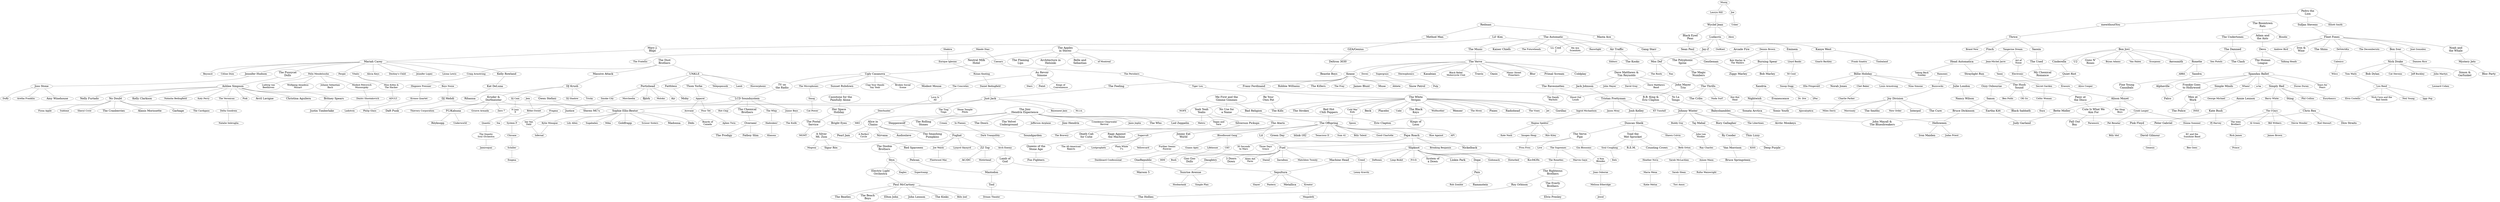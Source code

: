 strict graph "" {
	1619	 [fontsize=30,
		height=0.4722222222222222,
		label="Pedro the\nLion",
		level=1,
		played=4419533.0,
		pos="9994.39,43937.85",
		weight=240022,
		width=2.9444444444444446];
	1976	 [fontsize=30,
		height=0.4722222222222222,
		label="Sufjan Stevens",
		level=1,
		played=42891910.0,
		pos="-2631.68,39042.56",
		weight=772295,
		width=2.8055555555555554];
	1619 -- 1976	 [weight=1.0];
	707	 [fontsize=25,
		height=0.3888888888888889,
		label="Elliott Smith",
		level=2,
		played=45287246.0,
		pos="-2203.28,37403.06",
		weight=810691,
		width=1.8333333333333333];
	1619 -- 707	 [weight=1.0];
	1402	 [fontsize=30,
		height=0.4722222222222222,
		label=mewithoutYou,
		level=1,
		played=6143175.0,
		pos="-9563.50,-21324.64",
		weight=132963,
		width=2.6527777777777777];
	1619 -- 1402	 [weight=1.0];
	797	 [fontsize=30,
		height=0.4722222222222222,
		label="Fleet Foxes",
		level=1,
		played=10289717.0,
		pos="1755.36,38008.70",
		weight=368486,
		width=2.1805555555555554];
	1976 -- 797	 [weight=1.0];
	2314	 [fontsize=30,
		height=0.4722222222222222,
		label=Thrice,
		level=1,
		played=16236169.0,
		pos="-1252.14,-2794.03",
		weight=387528,
		width=1.1666666666666667];
	1402 -- 2314	 [weight=1.0];
	148	 [fontsize=30,
		height=0.4722222222222222,
		label="Arcade Fire",
		level=1,
		played=13539783.0,
		pos="3909.47,19303.92",
		weight=483352,
		width=2.1666666666666665];
	797 -- 148	 [weight=1.0];
	2242	 [fontsize=30,
		height=0.4722222222222222,
		label="The Shins",
		level=1,
		played=39820298.0,
		pos="1899.38,37554.97",
		weight=1074793,
		width=1.8888888888888888];
	797 -- 2242	 [weight=1.0];
	599	 [fontsize=25,
		height=0.3888888888888889,
		label=DeVotchKa,
		level=2,
		played=3654284.0,
		pos="1417.05,41150.45",
		weight=163024,
		width=1.7638888888888888];
	797 -- 599	 [weight=1.0];
	2112	 [fontsize=25,
		height=0.3888888888888889,
		label="The Decemberists",
		level=2,
		played=27497253.0,
		pos="5498.71,41166.30",
		weight=715277,
		width=2.8194444444444446];
	797 -- 2112	 [weight=1.0];
	320	 [fontsize=30,
		height=0.4722222222222222,
		label="Bon Iver",
		level=1,
		played=9091948.0,
		pos="-1803.62,42926.55",
		weight=202669,
		width=1.5555555555555556];
	797 -- 320	 [weight=1.0];
	1117	 [fontsize=25,
		height=0.3888888888888889,
		label="José González",
		level=2,
		played=13893748.0,
		pos="25101.63,14926.32",
		weight=545027,
		width=2.3055555555555554];
	797 -- 1117	 [weight=1.0];
	1537	 [fontsize=30,
		height=0.4722222222222222,
		label="Noah and\nthe Whale",
		level=1,
		played=1523459.0,
		pos="3403.04,44454.43",
		weight=108674,
		width=4.041666666666667];
	797 -- 1537	 [weight=1.0];
	114	 [fontsize=25,
		height=0.3888888888888889,
		label="Andrew Bird",
		level=2,
		played=16449654.0,
		pos="-280.79,38891.07",
		weight=483747,
		width=1.9027777777777777];
	797 -- 114	 [weight=1.0];
	1009	 [fontsize=30,
		height=0.4722222222222222,
		label="Iron &\nWine",
		level=1,
		played=25869070.0,
		pos="-300.44,41909.96",
		weight=814278,
		width=2.4166666666666665];
	797 -- 1009	 [weight=1.0];
	787	 [fontsize=30,
		height=0.4722222222222222,
		label=Finch,
		level=1,
		played=7252140.0,
		pos="-4473.78,-8732.08",
		weight=316654,
		width=1.0277777777777777];
	2314 -- 787	 [weight=1.0];
	346	 [fontsize=25,
		height=0.3888888888888889,
		label="Brand New",
		level=2,
		played=33678477.0,
		pos="-13435.57,-10816.86",
		weight=527253,
		width=1.7222222222222223];
	2314 -- 346	 [weight=1.0];
	1789	 [fontsize=30,
		height=0.4722222222222222,
		label=Saosin,
		level=1,
		played=13932172.0,
		pos="-4055.84,-10731.34",
		weight=286090,
		width=1.2777777777777777];
	2314 -- 1789	 [weight=1.0];
	2213	 [fontsize=30,
		height=0.4722222222222222,
		label="The Polyphonic\nSpree",
		level=1,
		played=3149632.0,
		pos="5338.02,41912.36",
		weight=223443,
		width=4.333333333333333];
	148 -- 2213	 [weight=1.0];
	388	 [fontsize=25,
		height=0.3888888888888889,
		label=Calexico,
		level=2,
		played=7710814.0,
		pos="1614.43,41398.51",
		weight=330058,
		width=1.3333333333333333];
	599 -- 388	 [weight=1.0];
	1523	 [fontsize=30,
		height=0.4722222222222222,
		label="Nick Drake",
		level=1,
		played=15153624.0,
		pos="1416.45,35161.37",
		weight=657487,
		width=2.0416666666666665];
	320 -- 1523	 [weight=1.0];
	531	 [fontsize=25,
		height=0.3888888888888889,
		label="Damien Rice",
		level=2,
		played=24006477.0,
		pos="-6114.70,42172.72",
		weight=765745,
		width=2.0];
	320 -- 531	 [weight=1.0];
	1488	 [fontsize=30,
		height=0.4722222222222222,
		label="Mystery Jets",
		level=1,
		played=3042262.0,
		pos="18012.60,24353.12",
		weight=224026,
		width=2.3472222222222223];
	1537 -- 1488	 [weight=1.0];
	942	 [fontsize=30,
		height=0.4722222222222222,
		label="Head Automatica",
		level=1,
		played=5259378.0,
		pos="-14065.16,-10767.31",
		weight=247822,
		width=3.2083333333333335];
	787 -- 942	 [weight=1.0];
	2277	 [fontsize=30,
		height=0.4722222222222222,
		label="The Used",
		level=1,
		played=25453767.0,
		pos="-8001.79,-7023.95",
		weight=533923,
		width=1.8194444444444444];
	1789 -- 2277	 [weight=1.0];
	2048	 [fontsize=30,
		height=0.4722222222222222,
		label="The Apples\nin Stereo",
		level=1,
		played=4167192.0,
		pos="10844.07,37338.56",
		weight=225617,
		width=4.125];
	234	 [fontsize=30,
		height=0.4722222222222222,
		label="Belle and\nSebastian",
		level=1,
		played=36822310.0,
		pos="4251.59,46427.61",
		weight=830911,
		width=3.9444444444444446];
	2048 -- 234	 [weight=1.0];
	2048 -- 2213	 [weight=1.0];
	150	 [fontsize=30,
		height=0.4722222222222222,
		label="Architecture in\nHelsinki",
		level=1,
		played=14915086.0,
		pos="5712.24,46054.32",
		weight=512380,
		width=4.472222222222222];
	2048 -- 150	 [weight=1.0];
	1555	 [fontsize=25,
		height=0.3888888888888889,
		label="of Montreal",
		level=2,
		played=23823631.0,
		pos="4496.90,43675.98",
		weight=555182,
		width=1.75];
	2048 -- 1555	 [weight=1.0];
	1512	 [fontsize=30,
		height=0.4722222222222222,
		label="Neutral Milk\nHotel",
		level=1,
		played=16869471.0,
		pos="4287.16,41226.26",
		weight=548340,
		width=3.5277777777777777];
	2048 -- 1512	 [weight=1.0];
	2134	 [fontsize=30,
		height=0.4722222222222222,
		label="The Flaming\nLips",
		level=1,
		played=19883088.0,
		pos="5009.09,19984.13",
		weight=830685,
		width=3.4305555555555554];
	2048 -- 2134	 [weight=1.0];
	2186	 [fontsize=30,
		height=0.4722222222222222,
		label="The Magic\nNumbers",
		level=1,
		played=4149754.0,
		pos="-13998.85,40100.61",
		weight=311402,
		width=3.986111111111111];
	2213 -- 2186	 [weight=1.0];
	186	 [fontsize=30,
		height=0.4722222222222222,
		label="Au Revoir\nSimone",
		level=1,
		played=3109331.0,
		pos="3079.57,45220.22",
		weight=192139,
		width=3.5972222222222223];
	150 -- 186	 [weight=1.0];
	2377	 [fontsize=30,
		height=0.4722222222222222,
		label="Ugly Casanova",
		level=1,
		played=1504976.0,
		pos="3908.08,19150.16",
		weight=124169,
		width=2.8333333333333335];
	1512 -- 2377	 [weight=1.0];
	2270	 [fontsize=30,
		height=0.4722222222222222,
		label="The Thrills",
		level=1,
		played=2914176.0,
		pos="-16666.50,41146.67",
		weight=278211,
		width=1.9583333333333333];
	2186 -- 2270	 [weight=1.0];
	1193	 [fontsize=25,
		height=0.3888888888888889,
		label="Kings of\nConvenience",
		level=2,
		played=14621164.0,
		pos="-5719.76,42073.20",
		weight=549526,
		width=3.5833333333333335];
	186 -- 1193	 [weight=1.0];
	1937	 [fontsize=25,
		height=0.3888888888888889,
		label=Stars,
		level=2,
		played=18437267.0,
		pos="10985.53,34958.06",
		weight=540522,
		width=0.8194444444444444];
	186 -- 1937	 [weight=1.0];
	2096	 [fontsize=25,
		height=0.3888888888888889,
		label="The Concretes",
		level=2,
		played=1894092.0,
		pos="7182.12,34976.50",
		weight=160134,
		width=2.2777777777777777];
	186 -- 2096	 [weight=1.0];
	780	 [fontsize=30,
		height=0.4722222222222222,
		label=Feist,
		level=1,
		played=30242078.0,
		pos="-17004.63,35633.21",
		weight=913399,
		width=0.9166666666666666];
	186 -- 780	 [weight=1.0];
	2369	 [fontsize=30,
		height=0.4722222222222222,
		label="TV on\nthe Radio",
		level=1,
		played=14844462.0,
		pos="6931.54,17703.52",
		weight=590113,
		width=3.25];
	2377 -- 2369	 [weight=1.0];
	1984	 [fontsize=30,
		height=0.4722222222222222,
		label="Sunset Rubdown",
		level=1,
		played=3236364.0,
		pos="9603.68,46391.46",
		weight=117490,
		width=3.1805555555555554];
	2377 -- 1984	 [weight=1.0];
	2191	 [fontsize=25,
		height=0.3888888888888889,
		label="The Microphones",
		level=2,
		played=4524008.0,
		pos="16737.24,20195.11",
		weight=209964,
		width=2.6944444444444446];
	2377 -- 2191	 [weight=1.0];
	468	 [fontsize=25,
		height=0.3888888888888889,
		label="Clap Your Hands\nSay Yeah",
		level=2,
		played=9938291.0,
		pos="5309.52,15502.00",
		weight=529107,
		width=4.444444444444445];
	2377 -- 468	 [weight=1.0];
	360	 [fontsize=25,
		height=0.3888888888888889,
		label="Broken Social\nScene",
		level=2,
		played=23513791.0,
		pos="9196.74,19630.79",
		weight=696631,
		width=3.4166666666666665];
	2377 -- 360	 [weight=1.0];
	1443	 [fontsize=30,
		height=0.4722222222222222,
		label="Modest Mouse",
		level=1,
		played=51552089.0,
		pos="8630.21,16048.71",
		weight=1082498,
		width=2.736111111111111];
	2377 -- 1443	 [weight=1.0];
	1847	 [fontsize=25,
		height=0.3888888888888889,
		label="Shout Out\nLouds",
		level=2,
		played=5891135.0,
		pos="-17211.12,40523.33",
		weight=321238,
		width=2.8055555555555554];
	2270 -- 1847	 [weight=1.0];
	2102	 [fontsize=30,
		height=0.4722222222222222,
		label="The Cribs",
		level=1,
		played=5862561.0,
		pos="-17566.83,53707.54",
		weight=306256,
		width=1.8194444444444444];
	2270 -- 2102	 [weight=1.0];
	1490	 [fontsize=25,
		height=0.3888888888888889,
		label="Nada Surf",
		level=2,
		played=10234504.0,
		pos="-3984.54,40536.63",
		weight=502496,
		width=1.5694444444444444];
	2270 -- 1490	 [weight=1.0];
	970	 [fontsize=25,
		height=0.3888888888888889,
		label="Hot Hot\nHeat",
		level=2,
		played=10810393.0,
		pos="-10517.62,49410.55",
		weight=559139,
		width=2.2083333333333335];
	2270 -- 970	 [weight=1.0];
	1299	 [fontsize=25,
		height=0.3888888888888889,
		label="Love Is\nAll",
		level=2,
		played=1046804.0,
		pos="6608.45,36554.50",
		weight=105033,
		width=1.8055555555555556];
	2096 -- 1299	 [weight=1.0];
	1237	 [fontsize=30,
		height=0.4722222222222222,
		label="LCD Soundsystem",
		level=1,
		played=11303797.0,
		pos="11926.21,23978.75",
		weight=622881,
		width=3.486111111111111];
	2369 -- 1237	 [weight=1.0];
	414	 [fontsize=30,
		height=0.4722222222222222,
		label="Casiotone for the\nPainfully Alone",
		level=1,
		played=2792342.0,
		pos="16144.45,19946.72",
		weight=110591,
		width=6.277777777777778];
	1984 -- 414	 [weight=1.0];
	1884	 [fontsize=25,
		height=0.3888888888888889,
		label=Smog,
		level=2,
		played=2567829.0,
		pos="17401.46,21435.15",
		weight=171885,
		width=0.9166666666666666];
	2191 -- 1884	 [weight=1.0];
	1832	 [fontsize=25,
		height=0.3888888888888889,
		label=Shakira,
		level=2,
		played=11957055.0,
		pos="19058.04,17915.78",
		weight=599218,
		width=1.1805555555555556];
	730	 [fontsize=25,
		height=0.3888888888888889,
		label="Enrique Iglesias",
		level=2,
		played=6252538.0,
		pos="-38934.05,16674.60",
		weight=410708,
		width=2.4722222222222223];
	1832 -- 730	 [weight=1.0];
	1755	 [fontsize=25,
		height=0.3888888888888889,
		label="Ronan Keating",
		level=2,
		played=1561555.0,
		pos="-31716.83,14901.05",
		weight=209105,
		width=2.3055555555555554];
	730 -- 1755	 [weight=1.0];
	534	 [fontsize=25,
		height=0.3888888888888889,
		label="Daniel Bedingfield",
		level=2,
		played=1480861.0,
		pos="-32152.74,16305.88",
		weight=188172,
		width=2.8055555555555554];
	1755 -- 534	 [weight=1.0];
	1144	 [fontsize=30,
		height=0.4722222222222222,
		label="Just Jack",
		level=1,
		played=2167022.0,
		pos="-23924.33,25678.86",
		weight=182697,
		width=1.75];
	534 -- 1144	 [weight=1.0];
	2265	 [fontsize=25,
		height=0.3888888888888889,
		label="The Supremes",
		level=2,
		played=1454527.0,
		pos="-10567.85,37345.50",
		weight=222145,
		width=2.2777777777777777];
	1356	 [fontsize=25,
		height=0.3888888888888889,
		label="Marvin Gaye",
		level=2,
		played=7407818.0,
		pos="-10435.39,38369.85",
		weight=630961,
		width=1.9722222222222223];
	2265 -- 1356	 [weight=1.0];
	2238	 [fontsize=25,
		height=0.3888888888888889,
		label="The Ronettes",
		level=2,
		played=881353.0,
		pos="-6857.53,40528.69",
		weight=153244,
		width=2.0972222222222223];
	2265 -- 2238	 [weight=1.0];
	2234	 [fontsize=30,
		height=0.4722222222222222,
		label="The Righteous\nBrothers",
		level=1,
		played=782787.0,
		pos="-6687.89,40371.03",
		weight=160867,
		width=4.638888888888889];
	2238 -- 2234	 [weight=1.0];
	1766	 [fontsize=30,
		height=0.4722222222222222,
		label="Roy Orbison",
		level=1,
		played=2797850.0,
		pos="48761.35,3058.65",
		weight=348960,
		width=2.3194444444444446];
	2234 -- 1766	 [weight=1.0];
	2126	 [fontsize=30,
		height=0.4722222222222222,
		label="The Everly\nBrothers",
		level=1,
		played=1088651.0,
		pos="46932.52,1531.81",
		weight=182204,
		width=3.9166666666666665];
	2234 -- 2126	 [weight=1.0];
	2155	 [fontsize=30,
		height=0.4722222222222222,
		label="The Hollies",
		level=1,
		played=1819505.0,
		pos="-30760.16,10446.85",
		weight=298630,
		width=2.0972222222222223];
	1766 -- 2155	 [weight=1.0];
	714	 [fontsize=30,
		height=0.4722222222222222,
		label="Elvis Presley",
		level=1,
		played=17421693.0,
		pos="43425.78,3431.68",
		weight=831560,
		width=2.388888888888889];
	2126 -- 714	 [weight=1.0];
	2123	 [fontsize=30,
		height=0.4722222222222222,
		label="The Dust\nBrothers",
		level=1,
		played=2137179.0,
		pos="23917.34,5948.48",
		weight=141869,
		width=3.625];
	2386	 [fontsize=30,
		height=0.4722222222222222,
		label=UNKLE,
		level=1,
		played=8733607.0,
		pos="25937.51,5911.76",
		weight=490687,
		width=1.4027777777777777];
	2123 -- 2386	 [weight=1.0];
	502	 [fontsize=25,
		height=0.3888888888888889,
		label="Craig Armstrong",
		level=2,
		played=2534981.0,
		pos="-26367.55,-9802.20",
		weight=217536,
		width=2.5277777777777777];
	2123 -- 502	 [weight=1.0];
	1359	 [fontsize=30,
		height=0.4722222222222222,
		label="Massive Attack",
		level=1,
		played=33318218.0,
		pos="30957.34,10408.38",
		weight=1156891,
		width=2.8055555555555554];
	2123 -- 1359	 [weight=1.0];
	1657	 [fontsize=30,
		height=0.4722222222222222,
		label=Portishead,
		level=1,
		played=30385057.0,
		pos="31214.38,4896.06",
		weight=1005250,
		width=2.0];
	2386 -- 1657	 [weight=1.0];
	966	 [fontsize=25,
		height=0.3888888888888889,
		label=Hooverphonic,
		level=2,
		played=8415281.0,
		pos="-21484.80,39341.93",
		weight=505670,
		width=2.1527777777777777];
	2386 -- 966	 [weight=1.0];
	2309	 [fontsize=30,
		height=0.4722222222222222,
		label="Thom Yorke",
		level=1,
		played=9708196.0,
		pos="21198.06,31859.19",
		weight=371639,
		width=2.2777777777777777];
	2386 -- 2309	 [weight=1.0];
	767	 [fontsize=30,
		height=0.4722222222222222,
		label=Faithless,
		level=1,
		played=10922336.0,
		pos="18932.27,-920.58",
		weight=732138,
		width=1.6805555555555556];
	2386 -- 767	 [weight=1.0];
	2014	 [fontsize=25,
		height=0.3888888888888889,
		label=Télépopmusik,
		level=2,
		played=5664515.0,
		pos="31810.57,7699.22",
		weight=477590,
		width=2.1666666666666665];
	2386 -- 2014	 [weight=1.0];
	1224	 [fontsize=25,
		height=0.3888888888888889,
		label=Lamb,
		level=2,
		played=9280985.0,
		pos="32135.24,9361.86",
		weight=613913,
		width=0.875];
	2386 -- 1224	 [weight=1.0];
	2542	 [fontsize=25,
		height=0.3888888888888889,
		label="Zbigniew Preisner",
		level=2,
		played=1671545.0,
		pos="-32971.46,-10147.75",
		weight=125122,
		width=2.7916666666666665];
	502 -- 2542	 [weight=1.0];
	631	 [fontsize=30,
		height=0.4722222222222222,
		label="DJ Krush",
		level=1,
		played=4801063.0,
		pos="25974.73,3554.86",
		weight=297590,
		width=1.7222222222222223];
	1359 -- 631	 [weight=1.0];
	1885	 [fontsize=25,
		height=0.3888888888888889,
		label="Smoke City",
		level=2,
		played=1872792.0,
		pos="-23344.55,39840.46",
		weight=274580,
		width=1.7777777777777777];
	1657 -- 1885	 [weight=1.0];
	53	 [fontsize=30,
		height=0.4722222222222222,
		label=Air,
		level=1,
		played=37254719.0,
		pos="30417.35,5703.87",
		weight=1134369,
		width=0.5138888888888888];
	1657 -- 53	 [weight=1.0];
	1455	 [fontsize=25,
		height=0.3888888888888889,
		label=Morcheeba,
		level=2,
		played=13360588.0,
		pos="28937.37,9473.74",
		weight=642060,
		width=1.75];
	1657 -- 1455	 [weight=1.0];
	273	 [fontsize=30,
		height=0.4722222222222222,
		label=Björk,
		level=1,
		played=38022158.0,
		pos="17125.91,5239.99",
		weight=1069174,
		width=0.9583333333333334];
	1657 -- 273	 [weight=1.0];
	1446	 [fontsize=25,
		height=0.3888888888888889,
		label=Moloko,
		level=2,
		played=8399554.0,
		pos="-41919.75,18926.01",
		weight=602757,
		width=1.125];
	1657 -- 1446	 [weight=1.0];
	2309 -- 1237	 [weight=1.0];
	144	 [fontsize=25,
		height=0.3888888888888889,
		label=Apparat,
		level=2,
		played=3757399.0,
		pos="26230.27,-1729.29",
		weight=158464,
		width=1.2222222222222223];
	2309 -- 144	 [weight=1.0];
	1440	 [fontsize=30,
		height=0.4722222222222222,
		label=Moby,
		level=1,
		played=31330963.0,
		pos="20168.18,4238.79",
		weight=1277865,
		width=1.0277777777777777];
	767 -- 1440	 [weight=1.0];
	2524	 [fontsize=25,
		height=0.3888888888888889,
		label="Kronos Quartet",
		level=2,
		played=1340426.0,
		pos="-33122.86,-9576.62",
		weight=122374,
		width=2.361111111111111];
	2542 -- 2524	 [weight=1.0];
	1208	 [fontsize=30,
		height=0.4722222222222222,
		label="Kruder &\nDorfmeister",
		level=1,
		played=3615307.0,
		pos="30745.05,6765.38",
		weight=357924,
		width=4.152777777777778];
	631 -- 1208	 [weight=1.0];
	634	 [fontsize=25,
		height=0.3888888888888889,
		label="DJ Shadow",
		level=2,
		played=12717833.0,
		pos="23586.30,3810.50",
		weight=602830,
		width=1.7777777777777777];
	631 -- 634	 [weight=1.0];
	628	 [fontsize=25,
		height=0.3888888888888889,
		label="DJ Cam",
		level=2,
		played=1806495.0,
		pos="26357.07,7458.57",
		weight=207428,
		width=1.2638888888888888];
	631 -- 628	 [weight=1.0];
	2360	 [fontsize=25,
		height=0.3888888888888889,
		label=Tricky,
		level=2,
		played=7743582.0,
		pos="26798.25,14348.66",
		weight=506353,
		width=0.9305555555555556];
	631 -- 2360	 [weight=1.0];
	272	 [fontsize=25,
		height=0.3888888888888889,
		label="Bitter:Sweet",
		level=2,
		played=1149207.0,
		pos="13977.10,7162.30",
		weight=122634,
		width=1.875];
	1885 -- 272	 [weight=1.0];
	1140	 [fontsize=30,
		height=0.4722222222222222,
		label=Justice,
		level=1,
		played=16521401.0,
		pos="10507.21,24105.53",
		weight=505719,
		width=1.3055555555555556];
	1237 -- 1140	 [weight=1.0];
	2289	 [fontsize=25,
		height=0.3888888888888889,
		label="The Whip",
		level=2,
		played=1069086.0,
		pos="9243.95,23935.27",
		weight=146552,
		width=1.4861111111111112];
	1237 -- 2289	 [weight=1.0];
	1135	 [fontsize=25,
		height=0.3888888888888889,
		label="Junior Boys",
		level=2,
		played=4049716.0,
		pos="8278.62,27343.55",
		weight=200236,
		width=1.8194444444444444];
	1237 -- 1135	 [weight=1.0];
	968	 [fontsize=25,
		height=0.3888888888888889,
		label="Hot Chip",
		level=2,
		played=14405336.0,
		pos="20139.83,31809.12",
		weight=581254,
		width=1.3611111111111112];
	1237 -- 968	 [weight=1.0];
	2088	 [fontsize=30,
		height=0.4722222222222222,
		label="The Chemical\nBrothers",
		level=1,
		played=21446264.0,
		pos="12020.59,25396.40",
		weight=1033623,
		width=4.5];
	1237 -- 2088	 [weight=1.0];
	157	 [fontsize=25,
		height=0.3888888888888889,
		label=Arovane,
		level=2,
		played=1317983.0,
		pos="26677.91,-947.46",
		weight=120077,
		width=1.3055555555555556];
	144 -- 157	 [weight=1.0];
	814	 [fontsize=25,
		height=0.3888888888888889,
		label="Four Tet",
		level=2,
		played=6841879.0,
		pos="35752.05,31109.75",
		weight=355413,
		width=1.3194444444444444];
	144 -- 814	 [weight=1.0];
	2531	 [fontsize=25,
		height=0.3888888888888889,
		label="Philip Glass",
		level=2,
		played=5064762.0,
		pos="-34076.98,-9760.37",
		weight=259880,
		width=1.8333333333333333];
	2524 -- 2531	 [weight=1.0];
	1948	 [fontsize=30,
		height=0.4722222222222222,
		label="Stereo MC's",
		level=1,
		played=1300469.0,
		pos="-10805.65,-23555.73",
		weight=181042,
		width=2.2916666666666665];
	1208 -- 1948	 [weight=1.0];
	2489	 [fontsize=25,
		height=0.3888888888888889,
		label="Zero 7",
		level=2,
		played=17086815.0,
		pos="32045.54,8708.72",
		weight=784822,
		width=1.0138888888888888];
	1208 -- 2489	 [weight=1.0];
	774	 [fontsize=30,
		height=0.4722222222222222,
		label="FC/Kahuna",
		level=1,
		played=549777.0,
		pos="18721.21,-348.99",
		weight=113815,
		width=2.111111111111111];
	1208 -- 774	 [weight=1.0];
	909	 [fontsize=25,
		height=0.3888888888888889,
		label="Groove Armada",
		level=2,
		played=8970207.0,
		pos="17280.72,235.05",
		weight=691987,
		width=2.4583333333333335];
	1208 -- 909	 [weight=1.0];
	2301	 [fontsize=25,
		height=0.3888888888888889,
		label="Thievery Corporation",
		level=2,
		played=17203283.0,
		pos="28267.69,8012.40",
		weight=739944,
		width=3.25];
	1208 -- 2301	 [weight=1.0];
	24	 [fontsize=25,
		height=0.3888888888888889,
		label="9 Lazy\n9",
		level=2,
		played=1267424.0,
		pos="25690.09,10411.43",
		weight=168403,
		width=1.5138888888888888];
	628 -- 24	 [weight=1.0];
	2052	 [fontsize=30,
		height=0.4722222222222222,
		label="The Automatic",
		level=1,
		played=2923669.0,
		pos="-14874.18,45403.28",
		weight=247640,
		width=2.6944444444444446];
	55	 [fontsize=30,
		height=0.4722222222222222,
		label="Air Traffic",
		level=1,
		played=2410727.0,
		pos="-17667.97,46823.20",
		weight=200502,
		width=1.7916666666666667];
	2052 -- 55	 [weight=1.0];
	1146	 [fontsize=30,
		height=0.4722222222222222,
		label="Kaiser Chiefs",
		level=1,
		played=22098446.0,
		pos="-1095.92,-5677.96",
		weight=1069671,
		width=2.486111111111111];
	2052 -- 1146	 [weight=1.0];
	2140	 [fontsize=25,
		height=0.3888888888888889,
		label="The Futureheads",
		level=2,
		played=6317238.0,
		pos="-14404.05,48797.43",
		weight=491467,
		width=2.6527777777777777];
	2052 -- 2140	 [weight=1.0];
	2432	 [fontsize=25,
		height=0.3888888888888889,
		label="We Are\nScientists",
		level=2,
		played=11728388.0,
		pos="-9719.02,49081.17",
		weight=638660,
		width=2.9444444444444446];
	2052 -- 2432	 [weight=1.0];
	2196	 [fontsize=30,
		height=0.4722222222222222,
		label="The Music",
		level=1,
		played=2173472.0,
		pos="-17299.25,43296.98",
		weight=190820,
		width=1.9305555555555556];
	2052 -- 2196	 [weight=1.0];
	1703	 [fontsize=25,
		height=0.3888888888888889,
		label=Razorlight,
		level=2,
		played=12531589.0,
		pos="-16182.48,27841.30",
		weight=775277,
		width=1.5694444444444444];
	2052 -- 1703	 [weight=1.0];
	2175	 [fontsize=30,
		height=0.4722222222222222,
		label="The Kooks",
		level=1,
		played=34619350.0,
		pos="-13803.03,28518.63",
		weight=943840,
		width=2.0];
	55 -- 2175	 [weight=1.0];
	686	 [fontsize=25,
		height=0.3888888888888889,
		label=Editors,
		level=2,
		played=15351065.0,
		pos="-19423.03,48558.11",
		weight=686981,
		width=1.0833333333333333];
	55 -- 686	 [weight=1.0];
	2281	 [fontsize=30,
		height=0.4722222222222222,
		label="The Verve",
		level=1,
		played=12105996.0,
		pos="45496.31,9076.47",
		weight=923596,
		width=1.9305555555555556];
	2196 -- 2281	 [weight=1.0];
	484	 [fontsize=30,
		height=0.4722222222222222,
		label=Coldplay,
		level=1,
		played=110152204.0,
		pos="-4065.05,-7609.48",
		weight=2251030,
		width=1.625];
	2281 -- 484	 [weight=1.0];
	280	 [fontsize=25,
		height=0.3888888888888889,
		label="Black Rebel\nMotorcycle Club",
		level=2,
		played=10093083.0,
		pos="45566.59,8304.26",
		weight=475872,
		width=4.638888888888889];
	2281 -- 280	 [weight=1.0];
	1169	 [fontsize=30,
		height=0.4722222222222222,
		label=Keane,
		level=1,
		played=25603025.0,
		pos="-4473.56,-4440.67",
		weight=1088831,
		width=1.2083333333333333];
	2281 -- 1169	 [weight=1.0];
	2357	 [fontsize=30,
		height=0.4722222222222222,
		label=Travis,
		level=1,
		played=17831394.0,
		pos="-14442.91,42014.33",
		weight=871865,
		width=1.1388888888888888];
	2281 -- 2357	 [weight=1.0];
	1551	 [fontsize=30,
		height=0.4722222222222222,
		label=Oasis,
		level=1,
		played=50078079.0,
		pos="-23179.53,45201.70",
		weight=1593442,
		width=1.0694444444444444];
	2281 -- 1551	 [weight=1.0];
	1333	 [fontsize=25,
		height=0.3888888888888889,
		label="Manic Street\nPreachers",
		level=2,
		played=11362373.0,
		pos="-18016.88,41609.18",
		weight=523277,
		width=3.8333333333333335];
	2281 -- 1333	 [weight=1.0];
	307	 [fontsize=30,
		height=0.4722222222222222,
		label=Blur,
		level=1,
		played=24479196.0,
		pos="-16500.70,26781.04",
		weight=1219073,
		width=0.75];
	2281 -- 307	 [weight=1.0];
	1986	 [fontsize=25,
		height=0.3888888888888889,
		label=Supergrass,
		level=2,
		played=6042048.0,
		pos="-11376.04,45074.43",
		weight=485340,
		width=1.7777777777777777];
	2281 -- 1986	 [weight=1.0];
	653	 [fontsize=25,
		height=0.3888888888888889,
		label=Doves,
		level=2,
		played=7529620.0,
		pos="-15434.00,39725.74",
		weight=545680,
		width=0.9861111111111112];
	2281 -- 653	 [weight=1.0];
	1662	 [fontsize=30,
		height=0.4722222222222222,
		label="Primal Scream",
		level=1,
		played=5386846.0,
		pos="49257.22,6814.19",
		weight=428628,
		width=2.736111111111111];
	2281 -- 1662	 [weight=1.0];
	1949	 [fontsize=25,
		height=0.3888888888888889,
		label=Stereophonics,
		level=2,
		played=13314508.0,
		pos="-4201.47,-4339.54",
		weight=766218,
		width=2.2222222222222223];
	2281 -- 1949	 [weight=1.0];
	1153	 [fontsize=30,
		height=0.4722222222222222,
		label=Kasabian,
		level=1,
		played=15953805.0,
		pos="-4805.65,-6534.50",
		weight=813145,
		width=1.75];
	2281 -- 1153	 [weight=1.0];
	2132	 [fontsize=30,
		height=0.4722222222222222,
		label="The Feeling",
		level=1,
		played=3394838.0,
		pos="-14217.37,46515.97",
		weight=291405,
		width=2.2083333333333335];
	1169 -- 2132	 [weight=1.0];
	174	 [fontsize=25,
		height=0.3888888888888889,
		label=Athlete,
		level=2,
		played=5978814.0,
		pos="-15157.54,41347.63",
		weight=487805,
		width=1.0833333333333333];
	1169 -- 174	 [weight=1.0];
	1891	 [fontsize=30,
		height=0.4722222222222222,
		label="Snow Patrol",
		level=1,
		played=38372811.0,
		pos="-9478.95,41248.96",
		weight=1324962,
		width=2.25];
	1169 -- 1891	 [weight=1.0];
	821	 [fontsize=30,
		height=0.4722222222222222,
		label="Franz Ferdinand",
		level=1,
		played=41639541.0,
		pos="-2129.07,-8411.02",
		weight=1483084,
		width=3.0694444444444446];
	1169 -- 821	 [weight=1.0];
	1737	 [fontsize=30,
		height=0.4722222222222222,
		label="Robbie Williams",
		level=1,
		played=15248579.0,
		pos="11128.27,2340.88",
		weight=862188,
		width=3.0];
	1169 -- 1737	 [weight=1.0];
	2169	 [fontsize=30,
		height=0.4722222222222222,
		label="The Killers",
		level=1,
		played=74911307.0,
		pos="-2293.17,-4440.31",
		weight=1820368,
		width=1.9722222222222223];
	1169 -- 2169	 [weight=1.0];
	2138	 [fontsize=25,
		height=0.3888888888888889,
		label="The Fray",
		level=2,
		played=19064738.0,
		pos="4105.60,8791.11",
		weight=763031,
		width=1.4027777777777777];
	1169 -- 2138	 [weight=1.0];
	1028	 [fontsize=30,
		height=0.4722222222222222,
		label="James Blunt",
		level=1,
		played=17923699.0,
		pos="-21325.11,27594.21",
		weight=873851,
		width=2.3055555555555554];
	1169 -- 1028	 [weight=1.0];
	1474	 [fontsize=30,
		height=0.4722222222222222,
		label=Muse,
		level=1,
		played=101394541.0,
		pos="-2735.37,-6060.01",
		weight=1629255,
		width=1.0277777777777777];
	1169 -- 1474	 [weight=1.0];
	1674	 [fontsize=25,
		height=0.3888888888888889,
		label=Pulp,
		level=2,
		played=9026039.0,
		pos="-20421.35,53104.01",
		weight=506107,
		width=0.7083333333333334];
	1986 -- 1674	 [weight=1.0];
	2230	 [fontsize=30,
		height=0.4722222222222222,
		label="The Raveonettes",
		level=1,
		played=3969178.0,
		pos="45774.69,5981.46",
		weight=225545,
		width=3.1805555555555554];
	1662 -- 2230	 [weight=1.0];
	2075	 [fontsize=30,
		height=0.4722222222222222,
		label="The Boomtown\nRats",
		level=1,
		played=578807.0,
		pos="-35625.68,-6674.12",
		weight=101179,
		width=4.013888888888889];
	295	 [fontsize=25,
		height=0.3888888888888889,
		label=Blondie,
		level=2,
		played=8488484.0,
		pos="-41406.43,6916.35",
		weight=681337,
		width=1.1666666666666667];
	2075 -- 295	 [weight=1.0];
	2275	 [fontsize=30,
		height=0.4722222222222222,
		label="The Undertones",
		level=1,
		played=1376902.0,
		pos="-35823.80,-5674.83",
		weight=159626,
		width=3.0];
	2075 -- 2275	 [weight=1.0];
	35	 [fontsize=30,
		height=0.4722222222222222,
		label="Adam and\nthe Ants",
		level=1,
		played=1174222.0,
		pos="-38165.23,-6683.55",
		weight=139223,
		width=3.7777777777777777];
	2075 -- 35	 [weight=1.0];
	2106	 [fontsize=30,
		height=0.4722222222222222,
		label="The Damned",
		level=1,
		played=2053065.0,
		pos="-41999.61,7632.70",
		weight=171259,
		width=2.4166666666666665];
	2275 -- 2106	 [weight=1.0];
	598	 [fontsize=30,
		height=0.4722222222222222,
		label=Devo,
		level=1,
		played=4259548.0,
		pos="22073.44,-14819.35",
		weight=306665,
		width=0.9861111111111112];
	35 -- 598	 [weight=1.0];
	1830	 [fontsize=25,
		height=0.3888888888888889,
		label="Sex Pistols",
		level=2,
		played=7433371.0,
		pos="-16068.85,-19289.85",
		weight=481109,
		width=1.7222222222222223];
	2106 -- 1830	 [weight=1.0];
	2092	 [fontsize=30,
		height=0.4722222222222222,
		label="The Clash",
		level=1,
		played=28956444.0,
		pos="-15128.87,-19876.85",
		weight=1019250,
		width=1.9027777777777777];
	2106 -- 2092	 [weight=1.0];
	2005	 [fontsize=25,
		height=0.3888888888888889,
		label="Talking Heads",
		level=2,
		played=11925660.0,
		pos="22753.82,-13157.94",
		weight=626936,
		width=2.2222222222222223];
	598 -- 2005	 [weight=1.0];
	2160	 [fontsize=30,
		height=0.4722222222222222,
		label="The Human\nLeague",
		level=1,
		played=2210464.0,
		pos="19417.25,-5580.87",
		weight=296795,
		width=3.9166666666666665];
	598 -- 2160	 [weight=1.0];
	1916	 [fontsize=30,
		height=0.4722222222222222,
		label="Spandau Ballet",
		level=1,
		played=1126173.0,
		pos="-43366.37,-4939.89",
		weight=200569,
		width=2.8333333333333335];
	2160 -- 1916	 [weight=1.0];
	2132 -- 1144	 [weight=1.0];
	2291	 [fontsize=30,
		height=0.4722222222222222,
		label="The White\nStripes",
		level=1,
		played=48044689.0,
		pos="-1107.82,-7681.67",
		weight=1242635,
		width=3.5555555555555554];
	821 -- 2291	 [weight=1.0];
	2481	 [fontsize=30,
		height=0.4722222222222222,
		label="Yo La\nTengo",
		level=1,
		played=12114612.0,
		pos="3056.40,37543.51",
		weight=501036,
		width=2.625];
	2230 -- 2481	 [weight=1.0];
	2107	 [fontsize=25,
		height=0.3888888888888889,
		label="The Dandy\nWarhols",
		level=2,
		played=10195163.0,
		pos="48687.19,7302.95",
		weight=594006,
		width=3.263888888888889];
	2230 -- 2107	 [weight=1.0];
	1144 -- 1948	 [weight=1.0];
	1907	 [fontsize=30,
		height=0.4722222222222222,
		label="Sophie Ellis-Bextor",
		level=1,
		played=3608375.0,
		pos="-41948.20,26157.01",
		weight=310619,
		width=3.5277777777777777];
	1144 -- 1907	 [weight=1.0];
	213	 [fontsize=25,
		height=0.3888888888888889,
		label="Basement Jaxx",
		level=2,
		played=8576589.0,
		pos="21874.26,35464.27",
		weight=580544,
		width=2.375];
	1144 -- 213	 [weight=1.0];
	1405	 [fontsize=25,
		height=0.3888888888888889,
		label="M.I.A.",
		level=2,
		played=14954538.0,
		pos="-8513.86,19918.73",
		weight=563873,
		width=0.9166666666666666];
	1144 -- 1405	 [weight=1.0];
	2271	 [fontsize=25,
		height=0.3888888888888889,
		label="The Ting\nTings",
		level=2,
		played=8400738.0,
		pos="20581.36,31677.48",
		weight=553469,
		width=2.513888888888889];
	1144 -- 2271	 [weight=1.0];
	2170	 [fontsize=30,
		height=0.4722222222222222,
		label="The Kills",
		level=1,
		played=7407062.0,
		pos="-16817.90,55133.99",
		weight=330526,
		width=1.6111111111111112];
	2291 -- 2170	 [weight=1.0];
	1707	 [fontsize=30,
		height=0.4722222222222222,
		label="Red Hot\nChili Peppers",
		level=1,
		played=101461577.0,
		pos="-8388.49,-20509.39",
		weight=1850896,
		width=4.361111111111111];
	2291 -- 1707	 [weight=1.0];
	227	 [fontsize=30,
		height=0.4722222222222222,
		label=Beck,
		level=1,
		played=41305755.0,
		pos="9351.81,17635.17",
		weight=1362673,
		width=0.9305555555555556];
	2291 -- 227	 [weight=1.0];
	1648	 [fontsize=30,
		height=0.4722222222222222,
		label=Placebo,
		level=1,
		played=61972059.0,
		pos="-10711.78,-10541.52",
		weight=1310676,
		width=1.5138888888888888];
	2291 -- 1648	 [weight=1.0];
	387	 [fontsize=25,
		height=0.3888888888888889,
		label=Cake,
		level=2,
		played=18262628.0,
		pos="-18691.43,-24675.98",
		weight=742723,
		width=0.8194444444444444];
	2291 -- 387	 [weight=1.0];
	2460	 [fontsize=25,
		height=0.3888888888888889,
		label=Wolfmother,
		level=2,
		played=8987680.0,
		pos="6610.52,-29957.71",
		weight=498765,
		width=1.7777777777777777];
	2291 -- 2460	 [weight=1.0];
	2435	 [fontsize=30,
		height=0.4722222222222222,
		label=Weezer,
		level=1,
		played=37920095.0,
		pos="9961.75,8893.75",
		weight=1317716,
		width=1.4444444444444444];
	2291 -- 2435	 [weight=1.0];
	485	 [fontsize=25,
		height=0.3888888888888889,
		label="Cold War\nKids",
		level=2,
		played=7591755.0,
		pos="10534.09,19211.71",
		weight=424655,
		width=2.4166666666666665];
	2291 -- 485	 [weight=1.0];
	2153	 [fontsize=25,
		height=0.3888888888888889,
		label="The Hives",
		level=2,
		played=16384145.0,
		pos="-651.22,-5015.92",
		weight=696320,
		width=1.5694444444444444];
	2291 -- 2153	 [weight=1.0];
	1646	 [fontsize=30,
		height=0.4722222222222222,
		label=Pixies,
		level=1,
		played=32127356.0,
		pos="11959.69,6929.97",
		weight=962774,
		width=1.125];
	2291 -- 1646	 [weight=1.0];
	1686	 [fontsize=30,
		height=0.4722222222222222,
		label=Radiohead,
		level=1,
		played=163451963.0,
		pos="10194.73,13460.74",
		weight=2082607,
		width=2.0277777777777777];
	2291 -- 1686	 [weight=1.0];
	2284	 [fontsize=25,
		height=0.3888888888888889,
		label="The Vines",
		level=2,
		played=6787763.0,
		pos="-15081.83,28750.29",
		weight=480646,
		width=1.5694444444444444];
	2291 -- 2284	 [weight=1.0];
	1066	 [fontsize=25,
		height=0.3888888888888889,
		label=Jet,
		level=2,
		played=9676081.0,
		pos="-14803.77,27341.93",
		weight=747836,
		width=0.4722222222222222];
	2291 -- 1066	 [weight=1.0];
	898	 [fontsize=30,
		height=0.4722222222222222,
		label=Gorillaz,
		level=1,
		played=36520353.0,
		pos="33535.36,15398.74",
		weight=1361575,
		width=1.4166666666666667];
	2291 -- 898	 [weight=1.0];
	2260	 [fontsize=30,
		height=0.4722222222222222,
		label="The Strokes",
		level=1,
		played=43892879.0,
		pos="-3052.79,-3809.48",
		weight=1231044,
		width=2.25];
	2291 -- 2260	 [weight=1.0];
	2068	 [fontsize=30,
		height=0.4722222222222222,
		label="The Black\nKeys",
		level=1,
		played=8892019.0,
		pos="10748.34,19868.72",
		weight=312496,
		width=3.138888888888889];
	2291 -- 2068	 [weight=1.0];
	1905	 [fontsize=30,
		height=0.4722222222222222,
		label="Sonic Youth",
		level=1,
		played=21505884.0,
		pos="29669.34,-117.55",
		weight=746676,
		width=2.25];
	2481 -- 1905	 [weight=1.0];
	254	 [fontsize=30,
		height=0.4722222222222222,
		label="Be Your\nOwn Pet",
		level=1,
		played=3620147.0,
		pos="10739.25,32473.30",
		weight=177691,
		width=3.4583333333333335];
	2474	 [fontsize=30,
		height=0.4722222222222222,
		label="Yeah Yeah\nYeahs",
		level=1,
		played=27701555.0,
		pos="12754.01,31835.83",
		weight=991497,
		width=3.5972222222222223];
	254 -- 2474	 [weight=1.0];
	254 -- 2170	 [weight=1.0];
	2022	 [fontsize=25,
		height=0.3888888888888889,
		label="Tegan and\nSara",
		level=2,
		played=28195317.0,
		pos="-11713.05,-23997.89",
		weight=533682,
		width=2.6944444444444446];
	2474 -- 2022	 [weight=1.0];
	1853	 [fontsize=30,
		height=0.4722222222222222,
		label="Silversun Pickups",
		level=1,
		played=5495699.0,
		pos="7161.37,15781.32",
		weight=197960,
		width=3.2916666666666665];
	2474 -- 1853	 [weight=1.0];
	1399	 [fontsize=25,
		height=0.3888888888888889,
		label=Metric,
		level=2,
		played=17310891.0,
		pos="20255.17,26115.05",
		weight=563444,
		width=0.9583333333333334];
	2474 -- 1399	 [weight=1.0];
	2079	 [fontsize=25,
		height=0.3888888888888889,
		label="The Bravery",
		level=2,
		played=8810430.0,
		pos="23189.68,33046.53",
		weight=603476,
		width=1.9027777777777777];
	1853 -- 2079	 [weight=1.0];
	567	 [fontsize=30,
		height=0.4722222222222222,
		label="Death Cab\nfor Cutie",
		level=1,
		played=79031850.0,
		pos="-16890.62,-10212.68",
		weight=1315656,
		width=3.9166666666666665];
	1853 -- 567	 [weight=1.0];
	2201	 [fontsize=30,
		height=0.4722222222222222,
		label="The Offspring",
		level=1,
		played=40183610.0,
		pos="11927.21,-20365.87",
		weight=1081707,
		width=2.5277777777777777];
	1707 -- 2201	 [weight=1.0];
	1927	 [fontsize=25,
		height=0.3888888888888889,
		label=Spoon,
		level=2,
		played=18054366.0,
		pos="5508.86,19717.86",
		weight=650752,
		width=1.0138888888888888];
	485 -- 1927	 [weight=1.0];
	1194	 [fontsize=30,
		height=0.4722222222222222,
		label="Kings of\nLeon",
		level=1,
		played=40128399.0,
		pos="-20779.51,49016.32",
		weight=948535,
		width=2.7916666666666665];
	2068 -- 1194	 [weight=1.0];
	321	 [fontsize=30,
		height=0.4722222222222222,
		label="Bon Jovi",
		level=1,
		played=17942433.0,
		pos="-35068.41,13593.21",
		weight=858344,
		width=1.6111111111111112];
	2374	 [fontsize=30,
		height=0.4722222222222222,
		label=U2,
		level=1,
		played=52988721.0,
		pos="9912.08,6931.26",
		weight=1652408,
		width=0.5416666666666666];
	321 -- 2374	 [weight=1.0];
	463	 [fontsize=30,
		height=0.4722222222222222,
		label=Cinderella,
		level=1,
		played=1525960.0,
		pos="42186.07,-3684.65",
		weight=154819,
		width=1.8888888888888888];
	321 -- 463	 [weight=1.0];
	1763	 [fontsize=30,
		height=0.4722222222222222,
		label=Roxette,
		level=1,
		played=6849316.0,
		pos="-35597.12,15051.51",
		weight=461144,
		width=1.4444444444444444];
	321 -- 1763	 [weight=1.0];
	916	 [fontsize=30,
		height=0.4722222222222222,
		label="Guns N'\nRoses",
		level=1,
		played=36335776.0,
		pos="36863.86,-3785.77",
		weight=1276030,
		width=3.0277777777777777];
	321 -- 916	 [weight=1.0];
	364	 [fontsize=25,
		height=0.3888888888888889,
		label="Bryan Adams",
		level=2,
		played=8719647.0,
		pos="-32856.87,16739.07",
		weight=702695,
		width=2.0972222222222223];
	321 -- 364	 [weight=1.0];
	2400	 [fontsize=25,
		height=0.3888888888888889,
		label="Van Halen",
		level=2,
		played=10590400.0,
		pos="39703.41,1076.82",
		weight=630959,
		width=1.625];
	321 -- 2400	 [weight=1.0];
	1810	 [fontsize=25,
		height=0.3888888888888889,
		label=Scorpions,
		level=2,
		played=11791197.0,
		pos="35020.60,1007.18",
		weight=597146,
		width=1.5555555555555556];
	321 -- 1810	 [weight=1.0];
	41	 [fontsize=30,
		height=0.4722222222222222,
		label=Aerosmith,
		level=1,
		played=24036536.0,
		pos="45665.40,-405.06",
		weight=1167673,
		width=1.8888888888888888];
	321 -- 41	 [weight=1.0];
	1683	 [fontsize=30,
		height=0.4722222222222222,
		label="Quiet Riot",
		level=1,
		played=919922.0,
		pos="43688.59,-8054.44",
		weight=134496,
		width=1.8611111111111112];
	463 -- 1683	 [weight=1.0];
	27	 [fontsize=25,
		height=0.3888888888888889,
		label=ABBA,
		level=2,
		played=11477764.0,
		pos="-33345.27,2161.06",
		weight=629716,
		width=0.9305555555555556];
	1763 -- 27	 [weight=1.0];
	1787	 [fontsize=30,
		height=0.4722222222222222,
		label=Sandra,
		level=1,
		played=1144645.0,
		pos="-34412.51,-4380.19",
		weight=120151,
		width=1.3472222222222223];
	1763 -- 1787	 [weight=1.0];
	72	 [fontsize=25,
		height=0.3888888888888889,
		label="Alice Cooper",
		level=2,
		played=8645467.0,
		pos="42336.69,-7870.01",
		weight=527380,
		width=2.0];
	1683 -- 72	 [weight=1.0];
	1580	 [fontsize=30,
		height=0.4722222222222222,
		label="Ozzy Osbourne",
		level=1,
		played=11999843.0,
		pos="35748.90,890.79",
		weight=616696,
		width=2.9027777777777777];
	1683 -- 1580	 [weight=1.0];
	88	 [fontsize=30,
		height=0.4722222222222222,
		label=Alphaville,
		level=1,
		played=2471194.0,
		pos="-44411.60,2741.88",
		weight=291200,
		width=1.7916666666666667];
	1787 -- 88	 [weight=1.0];
	1801	 [fontsize=30,
		height=0.4722222222222222,
		label=Saxon,
		level=1,
		played=2610055.0,
		pos="42132.17,3202.97",
		weight=173883,
		width=1.1944444444444444];
	1580 -- 1801	 [weight=1.0];
	768	 [fontsize=30,
		height=0.4722222222222222,
		label=Falco,
		level=1,
		played=1735924.0,
		pos="897.97,27239.77",
		weight=184335,
		width=1.0277777777777777];
	88 -- 768	 [weight=1.0];
	1692	 [fontsize=25,
		height=0.3888888888888889,
		label=Ramones,
		level=2,
		played=23236351.0,
		pos="-29527.57,-20332.53",
		weight=757401,
		width=1.4861111111111112];
	380	 [fontsize=25,
		height=0.3888888888888889,
		label=Buzzcocks,
		level=2,
		played=4240962.0,
		pos="-41864.76,7407.37",
		weight=307283,
		width=1.6666666666666667];
	1692 -- 380	 [weight=1.0];
	1127	 [fontsize=30,
		height=0.4722222222222222,
		label="Joy Division",
		level=1,
		played=25197254.0,
		pos="-39842.28,-8403.42",
		weight=764356,
		width=2.236111111111111];
	380 -- 1127	 [weight=1.0];
	1006	 [fontsize=30,
		height=0.4722222222222222,
		label=Interpol,
		level=1,
		played=43450962.0,
		pos="-10708.12,-8629.03",
		weight=1087041,
		width=1.4027777777777777];
	1127 -- 1006	 [weight=1.0];
	1127 -- 1905	 [weight=1.0];
	2105	 [fontsize=30,
		height=0.4722222222222222,
		label="The Cure",
		level=1,
		played=49256934.0,
		pos="-11737.76,-9655.97",
		weight=1344110,
		width=1.75];
	1127 -- 2105	 [weight=1.0];
	1456	 [fontsize=25,
		height=0.3888888888888889,
		label=Morrissey,
		level=2,
		played=18526352.0,
		pos="-18763.82,42158.19",
		weight=581637,
		width=1.5138888888888888];
	1127 -- 1456	 [weight=1.0];
	2247	 [fontsize=30,
		height=0.4722222222222222,
		label="The Smiths",
		level=1,
		played=36167643.0,
		pos="-35407.85,-9189.00",
		weight=847939,
		width=2.111111111111111];
	1127 -- 2247	 [weight=1.0];
	1515	 [fontsize=25,
		height=0.3888888888888889,
		label="New Order",
		level=2,
		played=14241357.0,
		pos="18811.06,-4659.33",
		weight=741154,
		width=1.6805555555555556];
	1127 -- 1515	 [weight=1.0];
	2447	 [fontsize=25,
		height=0.3888888888888889,
		label=Wilco,
		level=2,
		played=22059617.0,
		pos="33.09,41476.27",
		weight=592002,
		width=0.8611111111111112];
	388 -- 2447	 [weight=1.0];
	1099	 [fontsize=25,
		height=0.3888888888888889,
		label="John Martyn",
		level=2,
		played=921606.0,
		pos="-34.38,34855.79",
		weight=104145,
		width=1.9166666666666667];
	1523 -- 1099	 [weight=1.0];
	1855	 [fontsize=30,
		height=0.4722222222222222,
		label="Simon &\nGarfunkel",
		level=1,
		played=18580787.0,
		pos="2089.57,34827.58",
		weight=945402,
		width=3.736111111111111];
	1523 -- 1855	 [weight=1.0];
	2340	 [fontsize=25,
		height=0.3888888888888889,
		label="Tom Waits",
		level=2,
		played=28050994.0,
		pos="29669.67,-3705.11",
		weight=622809,
		width=1.6666666666666667];
	1523 -- 2340	 [weight=1.0];
	312	 [fontsize=30,
		height=0.4722222222222222,
		label="Bob Dylan",
		level=1,
		played=51045470.0,
		pos="29535.56,-1195.37",
		weight=1228317,
		width=1.9305555555555556];
	1523 -- 312	 [weight=1.0];
	420	 [fontsize=25,
		height=0.3888888888888889,
		label="Cat Stevens",
		level=2,
		played=8461083.0,
		pos="412.09,33661.30",
		weight=546004,
		width=1.9027777777777777];
	1523 -- 420	 [weight=1.0];
	1054	 [fontsize=25,
		height=0.3888888888888889,
		label="Jeff Buckley",
		level=2,
		played=14870506.0,
		pos="-2449.43,35544.72",
		weight=761225,
		width=1.875];
	1523 -- 1054	 [weight=1.0];
	293	 [fontsize=30,
		height=0.4722222222222222,
		label="Bloc Party",
		level=1,
		played=51588134.0,
		pos="12242.50,29484.32",
		weight=1280409,
		width=1.9027777777777777];
	1488 -- 293	 [weight=1.0];
	1250	 [fontsize=25,
		height=0.3888888888888889,
		label="Leonard Cohen",
		level=2,
		played=11385795.0,
		pos="15389.61,-15061.23",
		weight=536625,
		width=2.4027777777777777];
	1099 -- 1250	 [weight=1.0];
	1297	 [fontsize=25,
		height=0.3888888888888889,
		label="Lou Reed",
		level=2,
		played=7682200.0,
		pos="30757.04,370.71",
		weight=592004,
		width=1.5138888888888888];
	2340 -- 1297	 [weight=1.0];
	1476	 [fontsize=25,
		height=0.3888888888888889,
		label=Musiq,
		level=2,
		played=1456713.0,
		pos="-15420.24,17814.59",
		weight=110855,
		width=0.9305555555555556];
	1236	 [fontsize=25,
		height=0.3888888888888889,
		label="Lauryn Hill",
		level=2,
		played=4854978.0,
		pos="-25127.82,24204.71",
		weight=406920,
		width=1.6527777777777777];
	1476 -- 1236	 [weight=1.0];
	1083	 [fontsize=25,
		height=0.3888888888888889,
		label=Joe,
		level=2,
		played=1245112.0,
		pos="-22612.69,22695.01",
		weight=135278,
		width=0.5694444444444444];
	1476 -- 1083	 [weight=1.0];
	2464	 [fontsize=30,
		height=0.4722222222222222,
		label="Wyclef Jean",
		level=1,
		played=2957226.0,
		pos="-18211.22,-8591.03",
		weight=255232,
		width=2.2777777777777777];
	1236 -- 2464	 [weight=1.0];
	2391	 [fontsize=25,
		height=0.3888888888888889,
		label=Usher,
		level=2,
		played=7782170.0,
		pos="-20006.91,16774.09",
		weight=546757,
		width=0.9305555555555556];
	1083 -- 2391	 [weight=1.0];
	1305	 [fontsize=30,
		height=0.4722222222222222,
		label=Ludacris,
		level=1,
		played=6776141.0,
		pos="-13633.08,-4313.98",
		weight=423907,
		width=1.5833333333333333];
	2464 -- 1305	 [weight=1.0];
	56	 [fontsize=25,
		height=0.3888888888888889,
		label=Akon,
		level=2,
		played=10102866.0,
		pos="-18545.13,13331.90",
		weight=589097,
		width=0.7916666666666666];
	2464 -- 56	 [weight=1.0];
	275	 [fontsize=30,
		height=0.4722222222222222,
		label="Black Eyed\nPeas",
		level=1,
		played=15223026.0,
		pos="-27098.71,18892.58",
		weight=957174,
		width=3.388888888888889];
	2464 -- 275	 [weight=1.0];
	1281	 [fontsize=30,
		height=0.4722222222222222,
		label="LL Cool\nJ",
		level=1,
		played=1863754.0,
		pos="-10649.13,-5054.73",
		weight=229660,
		width=2.0];
	1305 -- 1281	 [weight=1.0];
	1047	 [fontsize=30,
		height=0.4722222222222222,
		label="Jay-Z",
		level=1,
		played=17681973.0,
		pos="-11038.16,3611.84",
		weight=638981,
		width=1.0416666666666667];
	1305 -- 1047	 [weight=1.0];
	1151	 [fontsize=30,
		height=0.4722222222222222,
		label="Kanye West",
		level=1,
		played=40672064.0,
		pos="-19162.98,-4430.27",
		weight=1023445,
		width=2.25];
	1305 -- 1151	 [weight=1.0];
	721	 [fontsize=30,
		height=0.4722222222222222,
		label=Eminem,
		level=1,
		played=30050850.0,
		pos="-13092.86,-3889.48",
		weight=956558,
		width=1.5416666666666667];
	1305 -- 721	 [weight=1.0];
	1577	 [fontsize=25,
		height=0.3888888888888889,
		label=OutKast,
		level=2,
		played=14340731.0,
		pos="-15813.14,-6590.50",
		weight=804335,
		width=1.2638888888888888];
	1305 -- 1577	 [weight=1.0];
	2578	 [fontsize=30,
		height=0.4722222222222222,
		label="Sean Paul",
		level=1,
		played=5639700.0,
		pos="-28401.62,17024.52",
		weight=460250,
		width=1.9305555555555556];
	275 -- 2578	 [weight=1.0];
	2383	 [fontsize=25,
		height=0.3888888888888889,
		label=Underworld,
		level=2,
		played=7292226.0,
		pos="17415.07,-1755.31",
		weight=541732,
		width=1.7777777777777777];
	774 -- 2383	 [weight=1.0];
	1705	 [fontsize=30,
		height=0.4722222222222222,
		label=Röyksopp,
		level=1,
		played=19211398.0,
		pos="8382.20,20929.58",
		weight=846313,
		width=1.8611111111111112];
	774 -- 1705	 [weight=1.0];
	1679	 [fontsize=25,
		height=0.3888888888888889,
		label=Quantic,
		level=2,
		played=2606642.0,
		pos="21577.65,6714.11",
		weight=235304,
		width=1.2083333333333333];
	24 -- 1679	 [weight=1.0];
	2222	 [fontsize=25,
		height=0.3888888888888889,
		label="The Quantic\nSoul Orchestra",
		level=2,
		played=1020294.0,
		pos="20582.90,6290.43",
		weight=109821,
		width=4.5];
	1679 -- 2222	 [weight=1.0];
	2418	 [fontsize=25,
		height=0.3888888888888889,
		label=Vitalic,
		level=2,
		played=3010782.0,
		pos="3883.37,31742.09",
		weight=241537,
		width=0.9305555555555556];
	1433	 [fontsize=25,
		height=0.3888888888888889,
		label="Miss Kittin &\nThe Hacker",
		level=2,
		played=952262.0,
		pos="7092.78,31564.52",
		weight=133473,
		width=4.0];
	2418 -- 1433	 [weight=1.0];
	341	 [fontsize=25,
		height=0.3888888888888889,
		label="Boys Noize",
		level=2,
		played=2818736.0,
		pos="27165.96,3952.34",
		weight=207586,
		width=1.7638888888888888];
	2418 -- 341	 [weight=1.0];
	40	 [fontsize=25,
		height=0.3888888888888889,
		label="ADULT.",
		level=2,
		played=1214547.0,
		pos="5877.67,29972.38",
		weight=115656,
		width=1.2361111111111112];
	1433 -- 40	 [weight=1.0];
	632	 [fontsize=30,
		height=0.4722222222222222,
		label="DJ Mehdi",
		level=1,
		played=1004857.0,
		pos="27387.59,2931.86",
		weight=114930,
		width=1.7638888888888888];
	341 -- 632	 [weight=1.0];
	1221	 [fontsize=25,
		height=0.3888888888888889,
		label=Ladytron,
		level=2,
		played=14940106.0,
		pos="26162.68,31990.54",
		weight=546528,
		width=1.3611111111111112];
	40 -- 1221	 [weight=1.0];
	632 -- 1140	 [weight=1.0];
	529	 [fontsize=30,
		height=0.4722222222222222,
		label="Daft Punk",
		level=1,
		played=41109812.0,
		pos="11134.26,25174.18",
		weight=1213634,
		width=1.8333333333333333];
	632 -- 529	 [weight=1.0];
	1383	 [fontsize=30,
		height=0.4722222222222222,
		label="Me First and the\nGimme Gimmes",
		level=1,
		played=5712365.0,
		pos="18216.34,-26815.61",
		weight=228395,
		width=6.375];
	1545	 [fontsize=30,
		height=0.4722222222222222,
		label="No Use for\na Name",
		level=1,
		played=4456887.0,
		pos="-23053.62,-14376.14",
		weight=207931,
		width=3.8055555555555554];
	1383 -- 1545	 [weight=1.0];
	1539	 [fontsize=25,
		height=0.3888888888888889,
		label=NOFX,
		level=2,
		played=23932676.0,
		pos="-30988.54,-20905.69",
		weight=484532,
		width=0.9722222222222222];
	1383 -- 1539	 [weight=1.0];
	204	 [fontsize=30,
		height=0.4722222222222222,
		label="Bad Religion",
		level=1,
		played=24411389.0,
		pos="-30485.76,-22892.94",
		weight=499017,
		width=2.375];
	1383 -- 204	 [weight=1.0];
	2050	 [fontsize=30,
		height=0.4722222222222222,
		label="The Ataris",
		level=1,
		played=7585380.0,
		pos="-15724.21,-14031.52",
		weight=402386,
		width=1.9027777777777777];
	1545 -- 2050	 [weight=1.0];
	204 -- 2201	 [weight=1.0];
	1978	 [fontsize=25,
		height=0.3888888888888889,
		label=Sugarcult,
		level=2,
		played=7827749.0,
		pos="-20414.78,-26198.37",
		weight=411221,
		width=1.4722222222222223];
	2050 -- 1978	 [weight=1.0];
	1274	 [fontsize=30,
		height=0.4722222222222222,
		label=Lit,
		level=1,
		played=1742501.0,
		pos="1786.30,-13509.14",
		weight=192681,
		width=0.4444444444444444];
	2050 -- 1274	 [weight=1.0];
	1074	 [fontsize=30,
		height=0.4722222222222222,
		label="Jimmy Eat\nWorld",
		level=1,
		played=32396075.0,
		pos="-14574.17,-16638.44",
		weight=936209,
		width=3.388888888888889];
	2050 -- 1074	 [weight=1.0];
	1981	 [fontsize=25,
		height=0.3888888888888889,
		label="Sum 41",
		level=2,
		played=29315950.0,
		pos="-17908.23,-23065.28",
		weight=781181,
		width=1.2083333333333333];
	2201 -- 1981	 [weight=1.0];
	269	 [fontsize=25,
		height=0.3888888888888889,
		label="Billy Talent",
		level=2,
		played=23721894.0,
		pos="-4102.96,17018.08",
		weight=515568,
		width=1.7083333333333333];
	2201 -- 269	 [weight=1.0];
	297	 [fontsize=25,
		height=0.3888888888888889,
		label="Bloodhound Gang",
		level=2,
		played=13173996.0,
		pos="4752.97,-11861.15",
		weight=707193,
		width=2.8055555555555554];
	2201 -- 297	 [weight=1.0];
	892	 [fontsize=25,
		height=0.3888888888888889,
		label="Good Charlotte",
		level=2,
		played=20768995.0,
		pos="-25136.92,-17542.51",
		weight=710957,
		width=2.361111111111111];
	2201 -- 892	 [weight=1.0];
	1591	 [fontsize=30,
		height=0.4722222222222222,
		label="Papa Roach",
		level=1,
		played=21619039.0,
		pos="-6195.16,-5303.25",
		weight=780535,
		width=2.3055555555555554];
	2201 -- 1591	 [weight=1.0];
	1733	 [fontsize=25,
		height=0.3888888888888889,
		label="Rise Against",
		level=2,
		played=40244914.0,
		pos="-3135.60,15436.89",
		weight=579114,
		width=1.9583333333333333];
	2201 -- 1733	 [weight=1.0];
	1689	 [fontsize=30,
		height=0.4722222222222222,
		label="Rage Against\nthe Machine",
		level=1,
		played=34319733.0,
		pos="4398.73,-29242.15",
		weight=1145249,
		width=5.125];
	2201 -- 1689	 [weight=1.0];
	43	 [fontsize=25,
		height=0.3888888888888889,
		label=AFI,
		level=2,
		played=30700080.0,
		pos="-5053.63,16065.94",
		weight=671270,
		width=0.5416666666666666];
	2201 -- 43	 [weight=1.0];
	906	 [fontsize=30,
		height=0.4722222222222222,
		label="Green Day",
		level=1,
		played=56914613.0,
		pos="-29571.32,-20915.17",
		weight=1471585,
		width=2.0277777777777777];
	2201 -- 906	 [weight=1.0];
	290	 [fontsize=30,
		height=0.4722222222222222,
		label="blink-182",
		level=1,
		played=55059975.0,
		pos="-26476.47,-24854.95",
		weight=1110300,
		width=1.6944444444444444];
	2201 -- 290	 [weight=1.0];
	2027	 [fontsize=25,
		height=0.3888888888888889,
		label="Tenacious D",
		level=2,
		played=23165913.0,
		pos="11565.20,-21208.21",
		weight=688606,
		width=1.9583333333333333];
	2201 -- 2027	 [weight=1.0];
	1292	 [fontsize=25,
		height=0.3888888888888889,
		label=Lostprophets,
		level=2,
		played=19808645.0,
		pos="-7013.65,-11946.86",
		weight=636420,
		width=2.013888888888889];
	1978 -- 1292	 [weight=1.0];
	1650	 [fontsize=25,
		height=0.3888888888888889,
		label="Plain White\nT's",
		level=2,
		played=12137939.0,
		pos="-37803.93,-15752.74",
		weight=579664,
		width=2.5];
	1978 -- 1650	 [weight=1.0];
	2478	 [fontsize=25,
		height=0.3888888888888889,
		label=Yellowcard,
		level=2,
		played=19867320.0,
		pos="7889.31,13931.00",
		weight=638817,
		width=1.7083333333333333];
	1978 -- 2478	 [weight=1.0];
	2042	 [fontsize=25,
		height=0.3888888888888889,
		label="The All-American\nRejects",
		level=2,
		played=20209111.0,
		pos="-24435.78,-26058.10",
		weight=756405,
		width=4.111111111111111];
	1978 -- 2042	 [weight=1.0];
	831	 [fontsize=30,
		height=0.4722222222222222,
		label=Fuel,
		level=1,
		played=4350176.0,
		pos="-2263.69,13077.64",
		weight=373212,
		width=0.8194444444444444];
	1274 -- 831	 [weight=1.0];
	840	 [fontsize=25,
		height=0.3888888888888889,
		label="Further Seems\nForever",
		level=2,
		played=2228954.0,
		pos="-10997.81,-20257.02",
		weight=138114,
		width=3.7916666666666665];
	1074 -- 840	 [weight=1.0];
	911	 [fontsize=25,
		height=0.3888888888888889,
		label="Guano Apes",
		level=2,
		played=11107850.0,
		pos="2308.17,-6314.02",
		weight=484215,
		width=1.9305555555555556];
	297 -- 911	 [weight=1.0];
	466	 [fontsize=25,
		height=0.3888888888888889,
		label=CKY,
		level=2,
		played=5088699.0,
		pos="3963.81,-15390.59",
		weight=252035,
		width=0.7222222222222222];
	297 -- 466	 [weight=1.0];
	1878	 [fontsize=30,
		height=0.4722222222222222,
		label=Slipknot,
		level=1,
		played=39541370.0,
		pos="7936.05,-21569.79",
		weight=739871,
		width=1.4861111111111112];
	1591 -- 1878	 [weight=1.0];
	349	 [fontsize=25,
		height=0.3888888888888889,
		label="Breaking Benjamin",
		level=2,
		played=22239189.0,
		pos="3421.46,-21900.67",
		weight=568249,
		width=2.9166666666666665];
	1591 -- 349	 [weight=1.0];
	1524	 [fontsize=30,
		height=0.4722222222222222,
		label=Nickelback,
		level=1,
		played=25929937.0,
		pos="6085.26,-23701.17",
		weight=968277,
		width=2.0277777777777777];
	1591 -- 1524	 [weight=1.0];
	14	 [fontsize=25,
		height=0.3888888888888889,
		label="30 Seconds\nto Mars",
		level=2,
		played=27124599.0,
		pos="-6937.58,-9385.68",
		weight=723734,
		width=3.2916666666666665];
	1591 -- 14	 [weight=1.0];
	2312	 [fontsize=25,
		height=0.3888888888888889,
		label="Three Days\nGrace",
		level=2,
		played=18115633.0,
		pos="-1185.89,16113.82",
		weight=560425,
		width=3.0416666666666665];
	1591 -- 2312	 [weight=1.0];
	1681	 [fontsize=30,
		height=0.4722222222222222,
		label="Queens of the\nStone Age",
		level=1,
		played=39810597.0,
		pos="-5476.47,-22886.93",
		weight=999056,
		width=4.916666666666667];
	1689 -- 1681	 [weight=1.0];
	577	 [fontsize=25,
		height=0.3888888888888889,
		label=Deerhunter,
		level=2,
		played=4959710.0,
		pos="3753.06,17942.05",
		weight=169185,
		width=1.75];
	1299 -- 577	 [weight=1.0];
	1313	 [fontsize=25,
		height=0.3888888888888889,
		label=M83,
		level=2,
		played=12538896.0,
		pos="2657.03,23371.35",
		weight=493679,
		width=0.6805555555555556];
	577 -- 1313	 [weight=1.0];
	2009	 [fontsize=25,
		height=0.3888888888888889,
		label="Tangerine Dream",
		level=2,
		played=1969071.0,
		pos="22583.83,-5263.50",
		weight=165123,
		width=2.7083333333333335];
	1052	 [fontsize=25,
		height=0.3888888888888889,
		label="Jean-Michel Jarre",
		level=2,
		played=4093441.0,
		pos="19814.27,-5023.55",
		weight=228313,
		width=2.763888888888889];
	2009 -- 1052	 [weight=1.0];
	161	 [fontsize=25,
		height=0.3888888888888889,
		label="Art of\nNoise",
		level=2,
		played=1257129.0,
		pos="20960.99,-6693.52",
		weight=153823,
		width=2.013888888888889];
	2009 -- 161	 [weight=1.0];
	2472	 [fontsize=25,
		height=0.3888888888888889,
		label=Yanni,
		level=2,
		played=1760390.0,
		pos="-28519.03,-6206.60",
		weight=141870,
		width=0.8888888888888888];
	1052 -- 2472	 [weight=1.0];
	699	 [fontsize=25,
		height=0.3888888888888889,
		label=Electronic,
		level=2,
		played=709381.0,
		pos="17789.07,-4947.33",
		weight=106894,
		width=1.5277777777777777];
	161 -- 699	 [weight=1.0];
	1819	 [fontsize=25,
		height=0.3888888888888889,
		label="Secret Garden",
		level=2,
		played=2714249.0,
		pos="-27905.42,-7683.95",
		weight=203029,
		width=2.263888888888889];
	2472 -- 1819	 [weight=1.0];
	737	 [fontsize=25,
		height=0.3888888888888889,
		label=Erasure,
		level=2,
		played=3582302.0,
		pos="17430.03,-3432.31",
		weight=327606,
		width=1.2222222222222223];
	699 -- 737	 [weight=1.0];
	423	 [fontsize=25,
		height=0.3888888888888889,
		label="Celtic Woman",
		level=2,
		played=1318206.0,
		pos="-24188.51,-6430.02",
		weight=114314,
		width=2.1666666666666665];
	1819 -- 423	 [weight=1.0];
	79	 [fontsize=30,
		height=0.4722222222222222,
		label="Alison Moyet",
		level=1,
		played=644961.0,
		pos="-29332.36,-4167.17",
		weight=115870,
		width=2.388888888888889];
	737 -- 79	 [weight=1.0];
	2502	 [fontsize=25,
		height=0.3888888888888889,
		label="Felix Mendelssohn",
		level=2,
		played=1302263.0,
		pos="27529.55,-13546.69",
		weight=234010,
		width=2.9027777777777777];
	2525	 [fontsize=25,
		height=0.3888888888888889,
		label="Ludwig van\nBeethoven",
		level=2,
		played=9160852.0,
		pos="24867.43,-12497.41",
		weight=751321,
		width=3.7083333333333335];
	2502 -- 2525	 [weight=1.0];
	2529	 [fontsize=25,
		height=0.3888888888888889,
		label="Modest Petrovich\nMussorgsky",
		level=2,
		played=750922.0,
		pos="33560.14,-12008.93",
		weight=143872,
		width=4.833333333333333];
	2502 -- 2529	 [weight=1.0];
	2541	 [fontsize=25,
		height=0.3888888888888889,
		label="Wolfgang Amadeus\nMozart",
		level=2,
		played=10416831.0,
		pos="23418.52,-15236.63",
		weight=567166,
		width=4.388888888888889];
	2502 -- 2541	 [weight=1.0];
	2522	 [fontsize=25,
		height=0.3888888888888889,
		label="Johann Sebastian\nBach",
		level=2,
		played=10459209.0,
		pos="32589.35,-10100.15",
		weight=510075,
		width=3.861111111111111];
	2502 -- 2522	 [weight=1.0];
	2499	 [fontsize=25,
		height=0.3888888888888889,
		label="Dmitri Shostakovich",
		level=2,
		played=1128466.0,
		pos="29439.11,-13982.18",
		weight=171355,
		width=3.0694444444444446];
	2529 -- 2499	 [weight=1.0];
	2499 -- 2531	 [weight=1.0];
	1004	 [fontsize=25,
		height=0.3888888888888889,
		label="In Flames",
		level=2,
		played=58540296.0,
		pos="-4816.81,11594.83",
		weight=514041,
		width=1.5277777777777777];
	542	 [fontsize=25,
		height=0.3888888888888889,
		label="Dark Tranquillity",
		level=2,
		played=14000112.0,
		pos="-5487.35,12578.25",
		weight=232932,
		width=2.513888888888889];
	1004 -- 542	 [weight=1.0];
	149	 [fontsize=25,
		height=0.3888888888888889,
		label="Arch Enemy",
		level=2,
		played=14932581.0,
		pos="-1533.14,6372.31",
		weight=307623,
		width=1.9027777777777777];
	542 -- 149	 [weight=1.0];
	1226	 [fontsize=30,
		height=0.4722222222222222,
		label="Lamb of\nGod",
		level=1,
		played=14698343.0,
		pos="-3982.89,10123.31",
		weight=310308,
		width=2.6527777777777777];
	149 -- 1226	 [weight=1.0];
	1361	 [fontsize=30,
		height=0.4722222222222222,
		label=Mastodon,
		level=1,
		played=8999225.0,
		pos="-2586.83,9347.94",
		weight=241190,
		width=1.8333333333333333];
	1226 -- 1361	 [weight=1.0];
	1826	 [fontsize=30,
		height=0.4722222222222222,
		label=Sepultura,
		level=1,
		played=10862870.0,
		pos="40042.41,-8982.78",
		weight=376107,
		width=1.7916666666666667];
	1226 -- 1826	 [weight=1.0];
	1259	 [fontsize=30,
		height=0.4722222222222222,
		label="Lil' Kim",
		level=1,
		played=967938.0,
		pos="-13881.81,21192.24",
		weight=127069,
		width=1.3333333333333333];
	1357	 [fontsize=30,
		height=0.4722222222222222,
		label="Mary J.\nBlige",
		level=1,
		played=5317317.0,
		pos="-11583.62,26527.09",
		weight=397642,
		width=2.6527777777777777];
	1259 -- 1357	 [weight=1.0];
	1259 -- 1281	 [weight=1.0];
	1340	 [fontsize=30,
		height=0.4722222222222222,
		label="Mariah Carey",
		level=1,
		played=14393163.0,
		pos="-9913.66,24711.82",
		weight=720333,
		width=2.513888888888889];
	1357 -- 1340	 [weight=1.0];
	2221	 [fontsize=30,
		height=0.4722222222222222,
		label="The Pussycat\nDolls",
		level=1,
		played=7610001.0,
		pos="-29867.37,22373.60",
		weight=538598,
		width=3.8055555555555554];
	1340 -- 2221	 [weight=1.0];
	782	 [fontsize=25,
		height=0.3888888888888889,
		label=Fergie,
		level=2,
		played=8733409.0,
		pos="-29936.93,21954.73",
		weight=624584,
		width=0.9861111111111112];
	1340 -- 782	 [weight=1.0];
	76	 [fontsize=25,
		height=0.3888888888888889,
		label="Alicia Keys",
		level=2,
		played=13305866.0,
		pos="-9348.52,29262.75",
		weight=747095,
		width=1.7083333333333333];
	1340 -- 76	 [weight=1.0];
	1175	 [fontsize=30,
		height=0.4722222222222222,
		label="Kelly Rowland",
		level=1,
		played=2007210.0,
		pos="-10987.35,21060.49",
		weight=244804,
		width=2.6527777777777777];
	1340 -- 1175	 [weight=1.0];
	1057	 [fontsize=30,
		height=0.4722222222222222,
		label="Jennifer Hudson",
		level=1,
		played=1014034.0,
		pos="-6610.80,23923.81",
		weight=115919,
		width=3.0416666666666665];
	1340 -- 1057	 [weight=1.0];
	594	 [fontsize=25,
		height=0.3888888888888889,
		label="Destiny's Child",
		level=2,
		played=6092964.0,
		pos="-16054.53,23626.91",
		weight=571296,
		width=2.2916666666666665];
	1340 -- 594	 [weight=1.0];
	1058	 [fontsize=25,
		height=0.3888888888888889,
		label="Jennifer Lopez",
		level=2,
		played=6466091.0,
		pos="-38687.11,25933.03",
		weight=570845,
		width=2.2916666666666665];
	1340 -- 1058	 [weight=1.0];
	1249	 [fontsize=25,
		height=0.3888888888888889,
		label="Leona Lewis",
		level=2,
		played=7523816.0,
		pos="-33763.90,25440.95",
		weight=481890,
		width=1.9583333333333333];
	1340 -- 1249	 [weight=1.0];
	253	 [fontsize=25,
		height=0.3888888888888889,
		label=Beyoncé,
		level=2,
		played=15533543.0,
		pos="-28547.83,23545.87",
		weight=806626,
		width=1.3611111111111112];
	1340 -- 253	 [weight=1.0];
	421	 [fontsize=25,
		height=0.3888888888888889,
		label="Céline Dion",
		level=2,
		played=6931491.0,
		pos="14704.05,3879.35",
		weight=486842,
		width=1.8055555555555556];
	1340 -- 421	 [weight=1.0];
	164	 [fontsize=30,
		height=0.4722222222222222,
		label="Ashlee Simpson",
		level=1,
		played=7474313.0,
		pos="-38852.29,26551.47",
		weight=469115,
		width=3.013888888888889];
	2221 -- 164	 [weight=1.0];
	1157	 [fontsize=30,
		height=0.4722222222222222,
		label="Kat DeLuna",
		level=1,
		played=1221421.0,
		pos="-8617.26,25711.35",
		weight=121602,
		width=2.2083333333333335];
	1175 -- 1157	 [weight=1.0];
	1125	 [fontsize=30,
		height=0.4722222222222222,
		label="Joss Stone",
		level=1,
		played=6298331.0,
		pos="-10365.28,30847.69",
		weight=487412,
		width=2.0694444444444446];
	1057 -- 1125	 [weight=1.0];
	1457	 [fontsize=30,
		height=0.4722222222222222,
		label="Mos Def",
		level=1,
		played=5863778.0,
		pos="-17735.78,-4135.89",
		weight=311431,
		width=1.5555555555555556];
	1047 -- 1457	 [weight=1.0];
	882	 [fontsize=25,
		height=0.3888888888888889,
		label="Gnarls Barkley",
		level=2,
		played=13960856.0,
		pos="-10250.42,-24085.27",
		weight=658504,
		width=2.2777777777777777];
	1151 -- 882	 [weight=1.0];
	2324	 [fontsize=25,
		height=0.3888888888888889,
		label=Timbaland,
		level=2,
		played=12687461.0,
		pos="-27987.67,23495.73",
		weight=572821,
		width=1.625];
	1151 -- 2324	 [weight=1.0];
	1284	 [fontsize=25,
		height=0.3888888888888889,
		label="Lloyd Banks",
		level=2,
		played=1791056.0,
		pos="-12038.11,9188.39",
		weight=141309,
		width=1.9027777777777777];
	721 -- 1284	 [weight=1.0];
	1642	 [fontsize=25,
		height=0.3888888888888889,
		label=Pink,
		level=2,
		played=13741068.0,
		pos="6308.99,3914.55",
		weight=748518,
		width=0.6805555555555556];
	164 -- 1642	 [weight=1.0];
	191	 [fontsize=30,
		height=0.4722222222222222,
		label="Avril Lavigne",
		level=1,
		played=34276846.0,
		pos="-25609.10,-16983.24",
		weight=1025037,
		width=2.388888888888889];
	164 -- 191	 [weight=1.0];
	456	 [fontsize=30,
		height=0.4722222222222222,
		label="Christina Aguilera",
		level=1,
		played=17893640.0,
		pos="-36858.13,21875.62",
		weight=947487,
		width=3.2916666666666665];
	164 -- 456	 [weight=1.0];
	2280	 [fontsize=25,
		height=0.3888888888888889,
		label="The Veronicas",
		level=2,
		played=6338738.0,
		pos="-50356.03,2260.65",
		weight=247943,
		width=2.25];
	164 -- 2280	 [weight=1.0];
	1508	 [fontsize=30,
		height=0.4722222222222222,
		label="Nelly Furtado",
		level=1,
		played=21901271.0,
		pos="19543.42,19314.52",
		weight=1092709,
		width=2.486111111111111];
	164 -- 1508	 [weight=1.0];
	358	 [fontsize=30,
		height=0.4722222222222222,
		label="Britney Spears",
		level=1,
		played=42681745.0,
		pos="-35700.10,22812.56",
		weight=1022718,
		width=2.736111111111111];
	164 -- 358	 [weight=1.0];
	1173	 [fontsize=30,
		height=0.4722222222222222,
		label="Kelly Clarkson",
		level=1,
		played=19315048.0,
		pos="-33810.04,23740.43",
		weight=841862,
		width=2.6666666666666665];
	164 -- 1173	 [weight=1.0];
	921	 [fontsize=30,
		height=0.4722222222222222,
		label="Gwen Stefani",
		level=1,
		played=12431857.0,
		pos="6798.81,3023.42",
		weight=827112,
		width=2.513888888888889];
	164 -- 921	 [weight=1.0];
	1538	 [fontsize=30,
		height=0.4722222222222222,
		label="No Doubt",
		level=1,
		played=14627632.0,
		pos="7376.14,3451.67",
		weight=910959,
		width=1.7638888888888888];
	164 -- 1538	 [weight=1.0];
	1498	 [fontsize=25,
		height=0.3888888888888889,
		label="Natasha Bedingfield",
		level=2,
		played=7217914.0,
		pos="-34959.60,23288.10",
		weight=634312,
		width=3.111111111111111];
	164 -- 1498	 [weight=1.0];
	1164	 [fontsize=25,
		height=0.3888888888888889,
		label="Katy Perry",
		level=2,
		played=11428610.0,
		pos="-50802.84,3661.51",
		weight=573653,
		width=1.625];
	164 -- 1164	 [weight=1.0];
	586	 [fontsize=25,
		height=0.3888888888888889,
		label="Delta Goodrem",
		level=2,
		played=2649147.0,
		pos="-34178.96,25066.48",
		weight=210939,
		width=2.361111111111111];
	2280 -- 586	 [weight=1.0];
	1143	 [fontsize=30,
		height=0.4722222222222222,
		label="Justin Timberlake",
		level=1,
		played=21387198.0,
		pos="-28382.31,21249.98",
		weight=972050,
		width=3.2777777777777777];
	358 -- 1143	 [weight=1.0];
	921 -- 1907	 [weight=1.0];
	2085	 [fontsize=25,
		height=0.3888888888888889,
		label="The Cardigans",
		level=2,
		played=14978061.0,
		pos="8143.15,2478.49",
		weight=804033,
		width=2.2777777777777777];
	1538 -- 2085	 [weight=1.0];
	792	 [fontsize=25,
		height=0.3888888888888889,
		label="Fiona Apple",
		level=2,
		played=13602391.0,
		pos="9303.60,-5282.21",
		weight=652836,
		width=1.8611111111111112];
	1538 -- 792	 [weight=1.0];
	1973	 [fontsize=25,
		height=0.3888888888888889,
		label=Sublime,
		level=2,
		played=24708795.0,
		pos="-6211.99,-28673.87",
		weight=664300,
		width=1.2638888888888888];
	1538 -- 1973	 [weight=1.0];
	1839	 [fontsize=25,
		height=0.3888888888888889,
		label="Sheryl Crow",
		level=2,
		played=6394358.0,
		pos="9216.77,2680.82",
		weight=605660,
		width=1.9027777777777777];
	1538 -- 1839	 [weight=1.0];
	2101	 [fontsize=30,
		height=0.4722222222222222,
		label="The Cranberries",
		level=1,
		played=19418398.0,
		pos="3440.10,-2479.43",
		weight=1000991,
		width=3.013888888888889];
	1538 -- 2101	 [weight=1.0];
	58	 [fontsize=30,
		height=0.4722222222222222,
		label="Alanis Morissette",
		level=1,
		played=18886105.0,
		pos="21931.62,18235.54",
		weight=881375,
		width=3.1805555555555554];
	1538 -- 58	 [weight=1.0];
	851	 [fontsize=30,
		height=0.4722222222222222,
		label=Garbage,
		level=1,
		played=17528155.0,
		pos="2239.17,-2061.60",
		weight=824282,
		width=1.625];
	1538 -- 851	 [weight=1.0];
	1496	 [fontsize=25,
		height=0.3888888888888889,
		label="Natalie Imbruglia",
		level=2,
		played=5385951.0,
		pos="3445.36,-5714.96",
		weight=556836,
		width=2.611111111111111];
	586 -- 1496	 [weight=1.0];
	1417	 [fontsize=25,
		height=0.3888888888888889,
		label=Mika,
		level=2,
		played=14248519.0,
		pos="-40273.95,9972.08",
		weight=692106,
		width=0.7361111111111112];
	1907 -- 1417	 [weight=1.0];
	889	 [fontsize=30,
		height=0.4722222222222222,
		label=Goldfrapp,
		level=1,
		played=17869686.0,
		pos="-41977.18,20264.36",
		weight=906439,
		width=1.8333333333333333];
	1907 -- 889	 [weight=1.0];
	1212	 [fontsize=25,
		height=0.3888888888888889,
		label="Kylie Minogue",
		level=2,
		played=15584953.0,
		pos="-42115.44,22315.88",
		weight=780058,
		width=2.1944444444444446];
	1907 -- 1212	 [weight=1.0];
	1807	 [fontsize=25,
		height=0.3888888888888889,
		label="Scissor Sisters",
		level=2,
		played=10169391.0,
		pos="22189.85,38079.59",
		weight=603869,
		width=2.3055555555555554];
	1907 -- 1807	 [weight=1.0];
	1322	 [fontsize=30,
		height=0.4722222222222222,
		label=Madonna,
		level=1,
		played=38087796.0,
		pos="20104.44,17467.26",
		weight=1223315,
		width=1.75];
	1907 -- 1322	 [weight=1.0];
	604	 [fontsize=30,
		height=0.4722222222222222,
		label=Dido,
		level=1,
		played=14679664.0,
		pos="14788.43,6140.18",
		weight=957515,
		width=0.8611111111111112];
	1907 -- 604	 [weight=1.0];
	1263	 [fontsize=25,
		height=0.3888888888888889,
		label="Lily Allen",
		level=2,
		played=18814073.0,
		pos="-35900.39,7149.07",
		weight=735619,
		width=1.4027777777777777];
	1907 -- 1263	 [weight=1.0];
	1977	 [fontsize=25,
		height=0.3888888888888889,
		label=Sugababes,
		level=2,
		played=7709948.0,
		pos="-32518.57,24548.64",
		weight=580581,
		width=1.7638888888888888];
	1907 -- 1977	 [weight=1.0];
	1003	 [fontsize=25,
		height=0.3888888888888889,
		label=Infernal,
		level=2,
		played=1342071.0,
		pos="-14603.98,7277.03",
		weight=147992,
		width=1.1666666666666667];
	1212 -- 1003	 [weight=1.0];
	1056	 [fontsize=25,
		height=0.3888888888888889,
		label=Jem,
		level=2,
		played=5580187.0,
		pos="13958.90,6761.44",
		weight=484415,
		width=0.6666666666666666];
	1056 -- 272	 [weight=1.0];
	1848	 [fontsize=25,
		height=0.3888888888888889,
		label=Sia,
		level=2,
		played=9339918.0,
		pos="-18277.94,39396.35",
		weight=548364,
		width=0.5138888888888888];
	272 -- 1848	 [weight=1.0];
	815	 [fontsize=25,
		height=0.3888888888888889,
		label=Fragma,
		level=2,
		played=1465249.0,
		pos="-15280.77,5933.24",
		weight=196835,
		width=1.2083333333333333];
	986	 [fontsize=25,
		height=0.3888888888888889,
		label="Ian Van\nDahl",
		level=2,
		played=1672561.0,
		pos="-15348.58,8295.49",
		weight=207732,
		width=2.2083333333333335];
	815 -- 986	 [weight=1.0];
	1999	 [fontsize=25,
		height=0.3888888888888889,
		label="System F",
		level=2,
		played=591687.0,
		pos="-15511.85,3737.71",
		weight=115545,
		width=1.4722222222222223];
	815 -- 1999	 [weight=1.0];
	986 -- 1003	 [weight=1.0];
	442	 [fontsize=25,
		height=0.3888888888888889,
		label=Chicane,
		level=2,
		played=3721047.0,
		pos="-22088.21,-3369.63",
		weight=332065,
		width=1.2777777777777777];
	1999 -- 442	 [weight=1.0];
	1806	 [fontsize=25,
		height=0.3888888888888889,
		label=Schiller,
		level=2,
		played=2687137.0,
		pos="-15877.53,10509.07",
		weight=168624,
		width=1.1388888888888888];
	442 -- 1806	 [weight=1.0];
	727	 [fontsize=25,
		height=0.3888888888888889,
		label=Enigma,
		level=2,
		played=12877071.0,
		pos="-25976.18,-4008.61",
		weight=522554,
		width=1.1805555555555556];
	1806 -- 727	 [weight=1.0];
	1858	 [fontsize=30,
		height=0.4722222222222222,
		label="Simply Red",
		level=1,
		played=3168648.0,
		pos="-38955.29,4083.89",
		weight=330517,
		width=2.138888888888889];
	1916 -- 1858	 [weight=1.0];
	49	 [fontsize=25,
		height=0.3888888888888889,
		label="a-ha",
		level=2,
		played=6526398.0,
		pos="-43937.96,4747.34",
		weight=543486,
		width=0.7083333333333334];
	1916 -- 49	 [weight=1.0];
	788	 [fontsize=30,
		height=0.4722222222222222,
		label="Fine Young\nCannibals",
		level=1,
		played=737291.0,
		pos="-31413.88,-1256.38",
		weight=142913,
		width=4.333333333333333];
	1916 -- 788	 [weight=1.0];
	1856	 [fontsize=30,
		height=0.4722222222222222,
		label="Simple Minds",
		level=1,
		played=2956907.0,
		pos="-40605.51,-5138.01",
		weight=378332,
		width=2.513888888888889];
	1916 -- 1856	 [weight=1.0];
	669	 [fontsize=25,
		height=0.3888888888888889,
		label="Duran Duran",
		level=2,
		played=8060513.0,
		pos="-44090.98,-2024.97",
		weight=644639,
		width=2.0];
	1916 -- 669	 [weight=1.0];
	2016	 [fontsize=25,
		height=0.3888888888888889,
		label="Tears for\nFears",
		level=2,
		played=5196384.0,
		pos="-38728.08,-3441.46",
		weight=534460,
		width=2.5694444444444446];
	1916 -- 2016	 [weight=1.0];
	819	 [fontsize=30,
		height=0.4722222222222222,
		label="Frankie Goes\nto Hollywood",
		level=1,
		played=1291999.0,
		pos="18869.92,-7984.75",
		weight=241743,
		width=5.236111111111111];
	1916 -- 819	 [weight=1.0];
	2440	 [fontsize=25,
		height=0.3888888888888889,
		label="Wham!",
		level=2,
		played=1877620.0,
		pos="-30705.66,-2405.22",
		weight=326565,
		width=1.1111111111111112];
	1916 -- 2440	 [weight=1.0];
	132	 [fontsize=30,
		height=0.4722222222222222,
		label="Annie Lennox",
		level=1,
		played=3193641.0,
		pos="8849.95,-186.09",
		weight=363635,
		width=2.5555555555555554];
	1858 -- 132	 [weight=1.0];
	1638	 [fontsize=25,
		height=0.3888888888888889,
		label="Phil Collins",
		level=2,
		played=7962315.0,
		pos="-38290.70,-3326.69",
		weight=657205,
		width=1.7222222222222223];
	1858 -- 1638	 [weight=1.0];
	749	 [fontsize=25,
		height=0.3888888888888889,
		label=Eurythmics,
		level=2,
		played=4244882.0,
		pos="-39952.92,6320.24",
		weight=537321,
		width=1.7222222222222223];
	1858 -- 749	 [weight=1.0];
	1961	 [fontsize=30,
		height=0.4722222222222222,
		label=Sting,
		level=1,
		played=10908548.0,
		pos="8226.70,328.16",
		weight=760579,
		width=0.9583333333333334];
	1858 -- 1961	 [weight=1.0];
	212	 [fontsize=25,
		height=0.3888888888888889,
		label="Barry White",
		level=2,
		played=3002889.0,
		pos="-4926.17,37553.04",
		weight=332930,
		width=1.8194444444444444];
	1858 -- 212	 [weight=1.0];
	788 -- 79	 [weight=1.0];
	1389	 [fontsize=30,
		height=0.4722222222222222,
		label="Men at\nWork",
		level=1,
		played=1708783.0,
		pos="-39392.16,1102.60",
		weight=251687,
		width=2.5972222222222223];
	1856 -- 1389	 [weight=1.0];
	819 -- 768	 [weight=1.0];
	862	 [fontsize=25,
		height=0.3888888888888889,
		label="George Michael",
		level=2,
		played=5695878.0,
		pos="-39840.39,7094.39",
		weight=539434,
		width=2.4583333333333335];
	2440 -- 862	 [weight=1.0];
	549	 [fontsize=30,
		height=0.4722222222222222,
		label="Dave Matthews &\nTim Reynolds",
		level=1,
		played=1843299.0,
		pos="-7047.29,-26104.17",
		weight=110409,
		width=6.166666666666667];
	1102	 [fontsize=30,
		height=0.4722222222222222,
		label="John Mayer\nTrio",
		level=1,
		played=1351644.0,
		pos="27467.06,-5669.59",
		weight=101264,
		width=3.25];
	549 -- 1102	 [weight=1.0];
	1101	 [fontsize=25,
		height=0.3888888888888889,
		label="John Mayer",
		level=2,
		played=26915504.0,
		pos="-19485.29,25780.44",
		weight=788419,
		width=1.8194444444444444];
	549 -- 1101	 [weight=1.0];
	1018	 [fontsize=30,
		height=0.4722222222222222,
		label="Jack Johnson",
		level=1,
		played=51981368.0,
		pos="-13294.14,-29384.15",
		weight=1099826,
		width=2.5555555555555554];
	549 -- 1018	 [weight=1.0];
	556	 [fontsize=25,
		height=0.3888888888888889,
		label="David Gray",
		level=2,
		played=8034731.0,
		pos="-9009.56,44035.85",
		weight=553719,
		width=1.75];
	549 -- 556	 [weight=1.0];
	552	 [fontsize=25,
		height=0.3888888888888889,
		label="Dave Matthews\nBand",
		level=2,
		played=20791886.0,
		pos="-6285.14,-23995.13",
		weight=629789,
		width=3.5];
	549 -- 552	 [weight=1.0];
	218	 [fontsize=30,
		height=0.4722222222222222,
		label="B.B. King &\nEric Clapton",
		level=1,
		played=1118376.0,
		pos="28374.17,-5352.43",
		weight=158894,
		width=4.75];
	1102 -- 218	 [weight=1.0];
	2362	 [fontsize=30,
		height=0.4722222222222222,
		label="Tristan Prettyman",
		level=1,
		played=1504593.0,
		pos="-14202.50,-31517.19",
		weight=153970,
		width=3.2916666666666665];
	1018 -- 2362	 [weight=1.0];
	1104	 [fontsize=30,
		height=0.4722222222222222,
		label="Johnny Winter",
		level=1,
		played=963992.0,
		pos="31696.74,-4958.82",
		weight=131056,
		width=2.6666666666666665];
	218 -- 1104	 [weight=1.0];
	1121	 [fontsize=30,
		height=0.4722222222222222,
		label="Josh Kelley",
		level=1,
		played=1133448.0,
		pos="-21284.16,31438.52",
		weight=144777,
		width=2.138888888888889];
	2362 -- 1121	 [weight=1.0];
	1209	 [fontsize=25,
		height=0.3888888888888889,
		label="KT Tunstall",
		level=2,
		played=11299313.0,
		pos="15319.41,4780.76",
		weight=684225,
		width=1.7638888888888888];
	2362 -- 1209	 [weight=1.0];
	1005	 [fontsize=25,
		height=0.3888888888888889,
		label="Ingrid Michaelson",
		level=2,
		played=3737187.0,
		pos="-17836.02,34483.12",
		weight=254827,
		width=2.7222222222222223];
	2362 -- 1005	 [weight=1.0];
	1045	 [fontsize=25,
		height=0.3888888888888889,
		label="Jason Mraz",
		level=2,
		played=18246559.0,
		pos="-20791.09,26886.08",
		weight=643326,
		width=1.8055555555555556];
	2362 -- 1045	 [weight=1.0];
	739	 [fontsize=30,
		height=0.4722222222222222,
		label="Eric Clapton",
		level=1,
		played=15950953.0,
		pos="38909.44,4638.97",
		weight=989627,
		width=2.2777777777777777];
	1104 -- 739	 [weight=1.0];
	1759	 [fontsize=30,
		height=0.4722222222222222,
		label="Rory Gallagher",
		level=1,
		played=1375142.0,
		pos="26158.32,-6144.38",
		weight=121587,
		width=2.8055555555555554];
	1104 -- 1759	 [weight=1.0];
	368	 [fontsize=25,
		height=0.3888888888888889,
		label="Buddy Guy",
		level=2,
		played=1463492.0,
		pos="32433.14,-7793.55",
		weight=168170,
		width=1.7222222222222223];
	1104 -- 368	 [weight=1.0];
	2001	 [fontsize=30,
		height=0.4722222222222222,
		label="Taj Mahal",
		level=1,
		played=795564.0,
		pos="32694.23,-7167.08",
		weight=110103,
		width=1.8333333333333333];
	1104 -- 2001	 [weight=1.0];
	1089	 [fontsize=30,
		height=0.4722222222222222,
		label="John Mayall &\nThe Bluesbreakers",
		level=1,
		played=699001.0,
		pos="27376.01,-7606.59",
		weight=118074,
		width=6.472222222222222];
	1104 -- 1089	 [weight=1.0];
	668	 [fontsize=30,
		height=0.4722222222222222,
		label="Duncan Sheik",
		level=1,
		played=1086325.0,
		pos="4433.77,-3629.37",
		weight=101168,
		width=2.5972222222222223];
	1121 -- 668	 [weight=1.0];
	1713	 [fontsize=25,
		height=0.3888888888888889,
		label="Regina Spektor",
		level=2,
		played=28951053.0,
		pos="-16413.13,37385.74",
		weight=689251,
		width=2.4027777777777777];
	1005 -- 1713	 [weight=1.0];
	1968	 [fontsize=30,
		height=0.4722222222222222,
		label="Straylight Run",
		level=1,
		played=5057680.0,
		pos="-10989.96,-20656.65",
		weight=224916,
		width=2.625];
	942 -- 1968	 [weight=1.0];
	2003	 [fontsize=25,
		height=0.3888888888888889,
		label="Taking Back\nSunday",
		level=2,
		played=26673760.0,
		pos="-12084.81,-14657.32",
		weight=597935,
		width=3.388888888888889];
	942 -- 2003	 [weight=1.0];
	1484	 [fontsize=30,
		height=0.4722222222222222,
		label="My Chemical\nRomance",
		level=1,
		played=50878630.0,
		pos="-9498.90,-8302.03",
		weight=928094,
		width=4.541666666666667];
	2277 -- 1484	 [weight=1.0];
	2161	 [fontsize=30,
		height=0.4722222222222222,
		label="The Hush\nSound",
		level=1,
		played=7698449.0,
		pos="-12933.44,-9101.56",
		weight=139773,
		width=3.361111111111111];
	1968 -- 2161	 [weight=1.0];
	1158	 [fontsize=30,
		height=0.4722222222222222,
		label="Kate Bush",
		level=1,
		played=9593664.0,
		pos="17430.05,3962.93",
		weight=491069,
		width=1.9305555555555556];
	132 -- 1158	 [weight=1.0];
	455	 [fontsize=30,
		height=0.4722222222222222,
		label="Chris Rea",
		level=1,
		played=2126234.0,
		pos="-22951.78,2894.63",
		weight=230694,
		width=1.8611111111111112];
	1961 -- 455	 [weight=1.0];
	2200	 [fontsize=25,
		height=0.3888888888888889,
		label="The O'Jays",
		level=2,
		played=653810.0,
		pos="-7789.69,38282.42",
		weight=143905,
		width=1.75];
	212 -- 2200	 [weight=1.0];
	523	 [fontsize=25,
		height=0.3888888888888889,
		label="Cyndi Lauper",
		level=2,
		played=4295353.0,
		pos="-32896.96,-6082.76",
		weight=518039,
		width=2.0694444444444446];
	79 -- 523	 [weight=1.0];
	1633	 [fontsize=25,
		height=0.3888888888888889,
		label="Pet Shop\nBoys",
		level=2,
		played=8731909.0,
		pos="21625.60,-4242.97",
		weight=492274,
		width=2.5];
	79 -- 1633	 [weight=1.0];
	249	 [fontsize=30,
		height=0.4722222222222222,
		label="Bette Midler",
		level=1,
		played=917597.0,
		pos="-30730.76,3463.98",
		weight=139097,
		width=2.236111111111111];
	79 -- 249	 [weight=1.0];
	1007	 [fontsize=25,
		height=0.3888888888888889,
		label=INXS,
		level=2,
		played=7473529.0,
		pos="-45529.52,-2244.88",
		weight=514441,
		width=0.8194444444444444];
	1389 -- 1007	 [weight=1.0];
	2212	 [fontsize=30,
		height=0.4722222222222222,
		label="The Police",
		level=1,
		played=14824547.0,
		pos="-44561.96,-3077.08",
		weight=957227,
		width=1.9722222222222223];
	1389 -- 2212	 [weight=1.0];
	1630	 [fontsize=30,
		height=0.4722222222222222,
		label="Peter Gabriel",
		level=1,
		played=7653995.0,
		pos="20045.60,-13945.42",
		weight=552607,
		width=2.4583333333333335];
	1158 -- 1630	 [weight=1.0];
	1647	 [fontsize=25,
		height=0.3888888888888889,
		label="PJ Harvey",
		level=2,
		played=18059975.0,
		pos="8601.55,-6188.18",
		weight=711575,
		width=1.6111111111111112];
	1158 -- 1647	 [weight=1.0];
	455 -- 1089	 [weight=1.0];
	1751	 [fontsize=25,
		height=0.3888888888888889,
		label="Rod Stewart",
		level=2,
		played=4413593.0,
		pos="-28807.50,3549.22",
		weight=492284,
		width=1.9166666666666667];
	455 -- 1751	 [weight=1.0];
	616	 [fontsize=30,
		height=0.4722222222222222,
		label="Dire Straits",
		level=1,
		played=15399805.0,
		pos="36662.53,-7572.17",
		weight=848984,
		width=2.0694444444444446];
	455 -- 616	 [weight=1.0];
	264	 [fontsize=25,
		height=0.3888888888888889,
		label="Bill Withers",
		level=2,
		played=2528565.0,
		pos="-8228.17,38691.24",
		weight=342098,
		width=1.75];
	2200 -- 264	 [weight=1.0];
	2162	 [fontsize=25,
		height=0.3888888888888889,
		label="The Isley\nBrothers",
		level=2,
		played=1609159.0,
		pos="-7423.13,33708.53",
		weight=270478,
		width=3.013888888888889];
	2200 -- 2162	 [weight=1.0];
	1957	 [fontsize=25,
		height=0.3888888888888889,
		label="Stevie Wonder",
		level=2,
		played=10045221.0,
		pos="-9301.73,35906.03",
		weight=717797,
		width=2.2777777777777777];
	2200 -- 1957	 [weight=1.0];
	71	 [fontsize=25,
		height=0.3888888888888889,
		label="Al Green",
		level=2,
		played=5093233.0,
		pos="-7249.86,36040.56",
		weight=488249,
		width=1.375];
	2200 -- 71	 [weight=1.0];
	646	 [fontsize=25,
		height=0.3888888888888889,
		label="Donna Summer",
		level=2,
		played=1755379.0,
		pos="-35932.92,2129.55",
		weight=285175,
		width=2.4444444444444446];
	523 -- 646	 [weight=1.0];
	1598	 [fontsize=25,
		height=0.3888888888888889,
		label="Pat Benatar",
		level=2,
		played=1952136.0,
		pos="-39992.75,2162.52",
		weight=254208,
		width=1.8472222222222223];
	523 -- 1598	 [weight=1.0];
	1130	 [fontsize=30,
		height=0.4722222222222222,
		label="Judy Garland",
		level=1,
		played=644209.0,
		pos="-30268.75,5858.09",
		weight=112930,
		width=2.486111111111111];
	249 -- 1130	 [weight=1.0];
	2166	 [fontsize=30,
		height=0.4722222222222222,
		label="The Jimi\nHendrix Experience",
		level=1,
		played=8493525.0,
		pos="39801.92,6194.09",
		weight=495688,
		width=5.569444444444445];
	2120	 [fontsize=30,
		height=0.4722222222222222,
		label="The Doors",
		level=1,
		played=36528866.0,
		pos="33161.57,7489.35",
		weight=1209838,
		width=1.9583333333333333];
	2166 -- 2120	 [weight=1.0];
	2279	 [fontsize=30,
		height=0.4722222222222222,
		label="The Velvet\nUnderground",
		level=1,
		played=17975511.0,
		pos="30528.35,-638.86",
		weight=848202,
		width=4.777777777777778];
	2166 -- 2279	 [weight=1.0];
	1055	 [fontsize=25,
		height=0.3888888888888889,
		label="Jefferson Airplane",
		level=2,
		played=7358969.0,
		pos="43816.91,12538.81",
		weight=542912,
		width=2.8055555555555554];
	2166 -- 1055	 [weight=1.0];
	1071	 [fontsize=30,
		height=0.4722222222222222,
		label="Jimi Hendrix",
		level=1,
		played=23789914.0,
		pos="45114.41,13116.63",
		weight=1088057,
		width=2.3055555555555554];
	2166 -- 1071	 [weight=1.0];
	508	 [fontsize=25,
		height=0.3888888888888889,
		label="Creedence Clearwater\nRevival",
		level=2,
		played=14671344.0,
		pos="44522.26,11849.63",
		weight=809196,
		width=4.902777777777778];
	2166 -- 508	 [weight=1.0];
	1040	 [fontsize=25,
		height=0.3888888888888889,
		label="Janis Joplin",
		level=2,
		played=7065235.0,
		pos="42890.19,13975.75",
		weight=541450,
		width=1.8194444444444444];
	2166 -- 1040	 [weight=1.0];
	2292	 [fontsize=30,
		height=0.4722222222222222,
		label="The Who",
		level=1,
		played=24020824.0,
		pos="40211.20,4487.31",
		weight=1115061,
		width=1.6944444444444444];
	2166 -- 2292	 [weight=1.0];
	1241	 [fontsize=30,
		height=0.4722222222222222,
		label="Led Zeppelin",
		level=1,
		played=54937260.0,
		pos="37688.05,4056.48",
		weight=1267330,
		width=2.4166666666666665];
	2166 -- 1241	 [weight=1.0];
	2237	 [fontsize=30,
		height=0.4722222222222222,
		label="The Rolling\nStones",
		level=1,
		played=38594350.0,
		pos="43829.38,4589.09",
		weight=1461018,
		width=3.763888888888889];
	2166 -- 2237	 [weight=1.0];
	2166 -- 739	 [weight=1.0];
	1946	 [fontsize=30,
		height=0.4722222222222222,
		label=Steppenwolf,
		level=1,
		played=2518501.0,
		pos="33328.25,7861.54",
		weight=394102,
		width=2.3055555555555554];
	2166 -- 1946	 [weight=1.0];
	506	 [fontsize=25,
		height=0.3888888888888889,
		label=Cream,
		level=2,
		played=7002089.0,
		pos="32386.11,5702.82",
		weight=651068,
		width=1.0555555555555556];
	2166 -- 506	 [weight=1.0];
	807	 [fontsize=30,
		height=0.4722222222222222,
		label=Foghat,
		level=1,
		played=825556.0,
		pos="33843.80,-3316.20",
		weight=139956,
		width=1.3055555555555556];
	1946 -- 807	 [weight=1.0];
	2493	 [fontsize=30,
		height=0.4722222222222222,
		label="ZZ Top",
		level=1,
		played=6505625.0,
		pos="34365.14,-4317.14",
		weight=523070,
		width=1.3472222222222223];
	807 -- 2493	 [weight=1.0];
	1088	 [fontsize=25,
		height=0.3888888888888889,
		label="Joe Walsh",
		level=2,
		played=780491.0,
		pos="42554.12,-10582.20",
		weight=142417,
		width=1.625];
	807 -- 1088	 [weight=1.0];
	1312	 [fontsize=25,
		height=0.3888888888888889,
		label="Lynyrd Skynyrd",
		level=2,
		played=8421253.0,
		pos="34716.92,-6466.75",
		weight=710355,
		width=2.4027777777777777];
	807 -- 1312	 [weight=1.0];
	2119	 [fontsize=30,
		height=0.4722222222222222,
		label="The Doobie\nBrothers",
		level=1,
		played=2037987.0,
		pos="-28173.88,6393.27",
		weight=265177,
		width=4.083333333333333];
	807 -- 2119	 [weight=1.0];
	2302	 [fontsize=30,
		height=0.4722222222222222,
		label="Thin Lizzy",
		level=1,
		played=4572352.0,
		pos="36276.67,-5115.57",
		weight=356257,
		width=1.8888888888888888];
	1759 -- 2302	 [weight=1.0];
	1096	 [fontsize=25,
		height=0.3888888888888889,
		label="John Lee\nHooker",
		level=2,
		played=2931539.0,
		pos="30936.99,-8606.97",
		weight=276549,
		width=2.8472222222222223];
	368 -- 1096	 [weight=1.0];
	1774	 [fontsize=30,
		height=0.4722222222222222,
		label="Ry Cooder",
		level=1,
		played=1300561.0,
		pos="26863.24,-8750.05",
		weight=143658,
		width=2.0];
	2001 -- 1774	 [weight=1.0];
	30	 [fontsize=30,
		height=0.4722222222222222,
		label="AC/DC",
		level=1,
		played=36051719.0,
		pos="38649.99,-899.19",
		weight=1092654,
		width=1.3055555555555556];
	2493 -- 30	 [weight=1.0];
	1458	 [fontsize=25,
		height=0.3888888888888889,
		label=Motörhead,
		level=2,
		played=13705752.0,
		pos="35993.41,-2642.24",
		weight=536711,
		width=1.6666666666666667];
	2493 -- 1458	 [weight=1.0];
	798	 [fontsize=25,
		height=0.3888888888888889,
		label="Fleetwood Mac",
		level=2,
		played=10603693.0,
		pos="43719.30,5841.63",
		weight=675635,
		width=2.361111111111111];
	1088 -- 798	 [weight=1.0];
	1972	 [fontsize=30,
		height=0.4722222222222222,
		label=Styx,
		level=1,
		played=3213290.0,
		pos="44628.70,-5508.24",
		weight=338729,
		width=0.8194444444444444];
	2119 -- 1972	 [weight=1.0];
	2564	 [fontsize=30,
		height=0.4722222222222222,
		label=Gentleman,
		level=1,
		played=5323936.0,
		pos="-27980.96,15963.05",
		weight=249007,
		width=2.0416666666666665];
	2578 -- 2564	 [weight=1.0];
	2282	 [fontsize=30,
		height=0.4722222222222222,
		label="The Verve\nPipe",
		level=1,
		played=1217535.0,
		pos="7047.95,-14462.25",
		weight=171136,
		width=3.111111111111111];
	668 -- 2282	 [weight=1.0];
	2331	 [fontsize=30,
		height=0.4722222222222222,
		label="Toad the\nWet Sprocket",
		level=1,
		played=1510389.0,
		pos="8463.30,-13634.23",
		weight=155873,
		width=4.5];
	668 -- 2331	 [weight=1.0];
	1835	 [fontsize=25,
		height=0.3888888888888889,
		label="Shawn Colvin",
		level=2,
		played=1060815.0,
		pos="10879.60,-741.28",
		weight=171442,
		width=2.125];
	668 -- 1835	 [weight=1.0];
	2282 -- 831	 [weight=1.0];
	1278	 [fontsize=25,
		height=0.3888888888888889,
		label=Live,
		level=2,
		played=7773205.0,
		pos="11692.90,-13456.64",
		weight=509553,
		width=0.6388888888888888];
	2282 -- 1278	 [weight=1.0];
	869	 [fontsize=25,
		height=0.3888888888888889,
		label="Gin Blossoms",
		level=2,
		played=1891549.0,
		pos="21751.82,17293.36",
		weight=214073,
		width=2.1527777777777777];
	2282 -- 869	 [weight=1.0];
	499	 [fontsize=30,
		height=0.4722222222222222,
		label="Counting Crows",
		level=1,
		played=16453028.0,
		pos="13590.50,-15281.27",
		weight=898958,
		width=2.9722222222222223];
	2331 -- 499	 [weight=1.0];
	1910	 [fontsize=25,
		height=0.3888888888888889,
		label="Soul Coughing",
		level=2,
		played=2007567.0,
		pos="7332.03,-12826.90",
		weight=159918,
		width=2.2916666666666665];
	2331 -- 1910	 [weight=1.0];
	1716	 [fontsize=30,
		height=0.4722222222222222,
		label="R.E.M.",
		level=1,
		played=32658690.0,
		pos="10547.23,8295.41",
		weight=1314084,
		width=1.2777777777777777];
	2331 -- 1716	 [weight=1.0];
	248	 [fontsize=25,
		height=0.3888888888888889,
		label="Beth Orton",
		level=2,
		played=3570700.0,
		pos="16950.20,-16001.04",
		weight=312380,
		width=1.6805555555555556];
	1835 -- 248	 [weight=1.0];
	548	 [fontsize=30,
		height=0.4722222222222222,
		label=Daughtry,
		level=1,
		played=3630152.0,
		pos="3890.12,7479.53",
		weight=206038,
		width=1.6944444444444444];
	831 -- 548	 [weight=1.0];
	1363	 [fontsize=25,
		height=0.3888888888888889,
		label="Matchbox Twenty",
		level=2,
		played=10058599.0,
		pos="12020.45,-15133.23",
		weight=570024,
		width=2.7222222222222223];
	831 -- 1363	 [weight=1.0];
	375	 [fontsize=25,
		height=0.3888888888888889,
		label=Bush,
		level=2,
		played=8215358.0,
		pos="-2082.86,-23868.61",
		weight=546559,
		width=0.7916666666666666];
	831 -- 375	 [weight=1.0];
	895	 [fontsize=30,
		height=0.4722222222222222,
		label="Goo Goo\nDolls",
		level=1,
		played=14824853.0,
		pos="12125.64,8917.66",
		weight=854056,
		width=2.9722222222222223];
	831 -- 895	 [weight=1.0];
	507	 [fontsize=25,
		height=0.3888888888888889,
		label=Creed,
		level=2,
		played=8734002.0,
		pos="6058.77,13296.88",
		weight=566764,
		width=0.9583333333333334];
	831 -- 507	 [weight=1.0];
	17	 [fontsize=30,
		height=0.4722222222222222,
		label="3 Doors\nDown",
		level=1,
		played=21711006.0,
		pos="1650.54,14078.97",
		weight=949527,
		width=2.875];
	831 -- 17	 [weight=1.0];
	77	 [fontsize=25,
		height=0.3888888888888889,
		label="Alien Ant\nFarm",
		level=2,
		played=5430004.0,
		pos="4103.88,-13373.03",
		weight=481750,
		width=2.5];
	831 -- 77	 [weight=1.0];
	1934	 [fontsize=25,
		height=0.3888888888888889,
		label=Staind,
		level=2,
		played=12081705.0,
		pos="-1091.75,-22316.83",
		weight=597418,
		width=0.9861111111111112];
	831 -- 1934	 [weight=1.0];
	1000	 [fontsize=30,
		height=0.4722222222222222,
		label=Incubus,
		level=1,
		played=50931256.0,
		pos="-7824.47,-22137.25",
		weight=1214650,
		width=1.4722222222222223];
	831 -- 1000	 [weight=1.0];
	19	 [fontsize=25,
		height=0.3888888888888889,
		label="4 Non\nBlondes",
		level=2,
		played=944506.0,
		pos="19834.29,13994.96",
		weight=176534,
		width=2.4722222222222223];
	869 -- 19	 [weight=1.0];
	689	 [fontsize=25,
		height=0.3888888888888889,
		label=Eels,
		level=2,
		played=18499373.0,
		pos="10462.26,-15544.42",
		weight=717871,
		width=0.6805555555555556];
	1910 -- 689	 [weight=1.0];
	944	 [fontsize=25,
		height=0.3888888888888889,
		label="Heather Nova",
		level=2,
		played=2119548.0,
		pos="16708.75,-17623.87",
		weight=228168,
		width=2.1527777777777777];
	248 -- 944	 [weight=1.0];
	1793	 [fontsize=25,
		height=0.3888888888888889,
		label="Sarah McLachlan",
		level=2,
		played=10860875.0,
		pos="13363.53,5131.24",
		weight=691754,
		width=2.7083333333333335];
	248 -- 1793	 [weight=1.0];
	52	 [fontsize=25,
		height=0.3888888888888889,
		label="Aimee Mann",
		level=2,
		played=7534563.0,
		pos="15707.61,-17013.79",
		weight=460640,
		width=1.9583333333333333];
	248 -- 52	 [weight=1.0];
	1983	 [fontsize=30,
		height=0.4722222222222222,
		label="Sunrise Avenue",
		level=1,
		played=3305105.0,
		pos="5036.25,8003.94",
		weight=181985,
		width=2.9444444444444446];
	548 -- 1983	 [weight=1.0];
	1248	 [fontsize=25,
		height=0.3888888888888889,
		label="Lenny Kravitz",
		level=2,
		played=10473361.0,
		pos="12317.23,7488.22",
		weight=800370,
		width=2.111111111111111];
	507 -- 1248	 [weight=1.0];
	1080	 [fontsize=25,
		height=0.3888888888888889,
		label="Joan Osborne",
		level=2,
		played=1223518.0,
		pos="17998.35,13131.33",
		weight=205205,
		width=2.1944444444444446];
	19 -- 1080	 [weight=1.0];
	1341	 [fontsize=25,
		height=0.3888888888888889,
		label="Maria Mena",
		level=2,
		played=4627676.0,
		pos="-12460.26,36596.91",
		weight=266367,
		width=1.8333333333333333];
	944 -- 1341	 [weight=1.0];
	1794	 [fontsize=25,
		height=0.3888888888888889,
		label="Sarah Slean",
		level=2,
		played=1003602.0,
		pos="13082.39,5738.58",
		weight=100375,
		width=1.9166666666666667];
	1793 -- 1794	 [weight=1.0];
	1768	 [fontsize=25,
		height=0.3888888888888889,
		label="Rufus Wainwright",
		level=2,
		played=12467073.0,
		pos="-1414.77,35820.23",
		weight=589827,
		width=2.7222222222222223];
	52 -- 1768	 [weight=1.0];
	362	 [fontsize=30,
		height=0.4722222222222222,
		label="Bruce Dickinson",
		level=1,
		played=3936160.0,
		pos="41921.33,245.83",
		weight=186862,
		width=3.013888888888889];
	1801 -- 362	 [weight=1.0];
	281	 [fontsize=30,
		height=0.4722222222222222,
		label="Black Sabbath",
		level=1,
		played=22401104.0,
		pos="41808.69,1862.56",
		weight=875812,
		width=2.6944444444444446];
	1801 -- 281	 [weight=1.0];
	949	 [fontsize=30,
		height=0.4722222222222222,
		label=Helloween,
		level=1,
		played=11607461.0,
		pos="35250.35,1640.52",
		weight=297463,
		width=1.9583333333333333];
	362 -- 949	 [weight=1.0];
	1730	 [fontsize=30,
		height=0.4722222222222222,
		label=Rihanna,
		level=1,
		played=22349002.0,
		pos="-26505.59,21742.02",
		weight=990964,
		width=1.5555555555555556];
	1157 -- 1730	 [weight=1.0];
	666	 [fontsize=25,
		height=0.3888888888888889,
		label=Duffy,
		level=2,
		played=7554748.0,
		pos="-18383.94,30487.24",
		weight=515263,
		width=0.8194444444444444];
	1125 -- 666	 [weight=1.0];
	153	 [fontsize=25,
		height=0.3888888888888889,
		label="Aretha Franklin",
		level=2,
		played=6537869.0,
		pos="-3743.52,32629.03",
		weight=642451,
		width=2.361111111111111];
	1125 -- 153	 [weight=1.0];
	107	 [fontsize=30,
		height=0.4722222222222222,
		label="Amy Winehouse",
		level=1,
		played=32053419.0,
		pos="-5655.34,30538.06",
		weight=1006978,
		width=3.0416666666666665];
	1125 -- 107	 [weight=1.0];
	697	 [fontsize=30,
		height=0.4722222222222222,
		label="Electric Light\nOrchestra",
		level=1,
		played=7155585.0,
		pos="-29792.56,2770.82",
		weight=517725,
		width=4.569444444444445];
	1972 -- 697	 [weight=1.0];
	673	 [fontsize=25,
		height=0.3888888888888889,
		label=Eagles,
		level=2,
		played=10481341.0,
		pos="-28478.63,5900.30",
		weight=804865,
		width=1.0694444444444444];
	1972 -- 673	 [weight=1.0];
	1988	 [fontsize=25,
		height=0.3888888888888889,
		label=Supertramp,
		level=2,
		played=5831057.0,
		pos="-31701.12,8476.68",
		weight=499276,
		width=1.8194444444444444];
	1972 -- 1988	 [weight=1.0];
	1608	 [fontsize=30,
		height=0.4722222222222222,
		label="Paul McCartney",
		level=1,
		played=6253004.0,
		pos="-25617.11,7397.22",
		weight=490203,
		width=2.9722222222222223];
	697 -- 1608	 [weight=1.0];
	1257	 [fontsize=25,
		height=0.3888888888888889,
		label=Lifehouse,
		level=2,
		played=13983846.0,
		pos="6768.38,11609.67",
		weight=626378,
		width=1.5138888888888888];
	1567	 [fontsize=30,
		height=0.4722222222222222,
		label=OneRepublic,
		level=1,
		played=5318393.0,
		pos="4667.85,6515.14",
		weight=293660,
		width=2.4166666666666665];
	1257 -- 1567	 [weight=1.0];
	1567 -- 1983	 [weight=1.0];
	1349	 [fontsize=30,
		height=0.4722222222222222,
		label="Maroon 5",
		level=1,
		played=23991107.0,
		pos="-19313.09,32634.43",
		weight=1083002,
		width=1.7638888888888888];
	1567 -- 1349	 [weight=1.0];
	964	 [fontsize=25,
		height=0.3888888888888889,
		label=Hoobastank,
		level=2,
		played=12122617.0,
		pos="4128.40,14853.21",
		weight=713239,
		width=1.8611111111111112];
	1983 -- 964	 [weight=1.0];
	1857	 [fontsize=25,
		height=0.3888888888888889,
		label="Simple Plan",
		level=2,
		played=15317197.0,
		pos="-22576.06,-24126.67",
		weight=581407,
		width=1.8611111111111112];
	1983 -- 1857	 [weight=1.0];
	1964	 [fontsize=25,
		height=0.3888888888888889,
		label="Stone Temple\nPilots",
		level=2,
		played=9883501.0,
		pos="8277.28,-27825.98",
		weight=579745,
		width=3.3055555555555554];
	74	 [fontsize=30,
		height=0.4722222222222222,
		label="Alice in\nChains",
		level=1,
		played=18477332.0,
		pos="749.56,-28967.55",
		weight=629040,
		width=3.0];
	1964 -- 74	 [weight=1.0];
	1914	 [fontsize=30,
		height=0.4722222222222222,
		label=Soundgarden,
		level=1,
		played=11705127.0,
		pos="9054.03,-28998.85",
		weight=650323,
		width=2.513888888888889];
	74 -- 1914	 [weight=1.0];
	2246	 [fontsize=30,
		height=0.4722222222222222,
		label="The Smashing\nPumpkins",
		level=1,
		played=47911995.0,
		pos="11052.86,10097.10",
		weight=1310591,
		width=4.875];
	74 -- 2246	 [weight=1.0];
	1618	 [fontsize=30,
		height=0.4722222222222222,
		label="Pearl Jam",
		level=1,
		played=40341920.0,
		pos="9411.90,8165.14",
		weight=1059832,
		width=1.8888888888888888];
	74 -- 1618	 [weight=1.0];
	139	 [fontsize=25,
		height=0.3888888888888889,
		label="A Perfect\nCircle",
		level=2,
		played=30908051.0,
		pos="3648.62,-27374.22",
		weight=766161,
		width=2.611111111111111];
	74 -- 139	 [weight=1.0];
	1535	 [fontsize=30,
		height=0.4722222222222222,
		label=Nirvana,
		level=1,
		played=64702343.0,
		pos="-4904.01,-21859.84",
		weight=1686815,
		width=1.4444444444444444];
	74 -- 1535	 [weight=1.0];
	182	 [fontsize=30,
		height=0.4722222222222222,
		label=Audioslave,
		level=1,
		played=22183938.0,
		pos="7464.41,-28610.96",
		weight=948102,
		width=2.0416666666666665];
	74 -- 182	 [weight=1.0];
	1914 -- 1681	 [weight=1.0];
	808	 [fontsize=30,
		height=0.4722222222222222,
		label="Foo Fighters",
		level=1,
		played=56829675.0,
		pos="-5763.84,-22389.28",
		weight=1524991,
		width=2.3472222222222223];
	1681 -- 808	 [weight=1.0];
	925	 [fontsize=25,
		height=0.3888888888888889,
		label="Hadouken!",
		level=2,
		played=3294601.0,
		pos="18878.64,25699.78",
		weight=106745,
		width=1.6805555555555556];
	2289 -- 925	 [weight=1.0];
	2174	 [fontsize=25,
		height=0.3888888888888889,
		label="The Knife",
		level=2,
		played=18551613.0,
		pos="20724.76,33756.27",
		weight=562406,
		width=1.5];
	1135 -- 2174	 [weight=1.0];
	1578	 [fontsize=30,
		height=0.4722222222222222,
		label=Overseer,
		level=1,
		played=1046652.0,
		pos="20501.84,4971.94",
		weight=145569,
		width=1.7222222222222223];
	2088 -- 1578	 [weight=1.0];
	546	 [fontsize=25,
		height=0.3888888888888889,
		label="Dashboard Confessional",
		level=2,
		played=23181158.0,
		pos="-14508.81,-13367.54",
		weight=670986,
		width=3.8055555555555554];
	840 -- 546	 [weight=1.0];
	555	 [fontsize=30,
		height=0.4722222222222222,
		label="David Gilmour",
		level=1,
		played=3226915.0,
		pos="39251.68,13217.05",
		weight=223557,
		width=2.6527777777777777];
	1630 -- 555	 [weight=1.0];
	1029	 [fontsize=25,
		height=0.3888888888888889,
		label="James Brown",
		level=2,
		played=6888848.0,
		pos="-5190.78,36120.90",
		weight=595105,
		width=2.111111111111111];
	264 -- 1029	 [weight=1.0];
	1725	 [fontsize=25,
		height=0.3888888888888889,
		label="Rick James",
		level=2,
		played=905168.0,
		pos="-7732.72,33427.72",
		weight=179537,
		width=1.8055555555555556];
	2162 -- 1725	 [weight=1.0];
	959	 [fontsize=25,
		height=0.3888888888888889,
		label=HIM,
		level=2,
		played=23422701.0,
		pos="-10019.06,-12332.90",
		weight=557403,
		width=0.6388888888888888];
	466 -- 959	 [weight=1.0];
	651	 [fontsize=30,
		height=0.4722222222222222,
		label=Dope,
		level=1,
		played=5913568.0,
		pos="4247.64,5182.05",
		weight=242776,
		width=1.0];
	1878 -- 651	 [weight=1.0];
	1315	 [fontsize=30,
		height=0.4722222222222222,
		label="Machine Head",
		level=1,
		played=9804754.0,
		pos="-2829.17,5728.21",
		weight=314244,
		width=2.6944444444444446];
	1878 -- 1315	 [weight=1.0];
	884	 [fontsize=25,
		height=0.3888888888888889,
		label=Godsmack,
		level=2,
		played=11888849.0,
		pos="3468.12,-19907.51",
		weight=496504,
		width=1.6666666666666667];
	1878 -- 884	 [weight=1.0];
	621	 [fontsize=25,
		height=0.3888888888888889,
		label=Disturbed,
		level=2,
		played=34673324.0,
		pos="2033.61,-21585.26",
		weight=737699,
		width=1.4861111111111112];
	1878 -- 621	 [weight=1.0];
	1201	 [fontsize=30,
		height=0.4722222222222222,
		label="Ko\:042fn",
		level=1,
		played=40815533.0,
		pos="8645.50,-19459.57",
		weight=918247,
		width=1.7916666666666667];
	1878 -- 1201	 [weight=1.0];
	580	 [fontsize=25,
		height=0.3888888888888889,
		label=Deftones,
		level=2,
		played=25165043.0,
		pos="3884.10,-31502.36",
		weight=694891,
		width=1.4027777777777777];
	1878 -- 580	 [weight=1.0];
	1264	 [fontsize=25,
		height=0.3888888888888889,
		label="Limp Bizkit",
		level=2,
		played=18334146.0,
		pos="272.88,-24585.46",
		weight=809599,
		width=1.6805555555555556];
	1878 -- 1264	 [weight=1.0];
	1652	 [fontsize=25,
		height=0.3888888888888889,
		label="P.O.D.",
		level=2,
		played=9845906.0,
		pos="7632.46,8670.75",
		weight=523021,
		width=1.0555555555555556];
	1878 -- 1652	 [weight=1.0];
	2000	 [fontsize=30,
		height=0.4722222222222222,
		label="System of\na Down",
		level=1,
		played=82618784.0,
		pos="6756.07,-21261.59",
		weight=1359713,
		width=3.625];
	1878 -- 2000	 [weight=1.0];
	1266	 [fontsize=30,
		height=0.4722222222222222,
		label="Linkin Park",
		level=1,
		played=83153821.0,
		pos="-5491.61,-10455.49",
		weight=1361417,
		width=2.0694444444444446];
	1878 -- 1266	 [weight=1.0];
	1584	 [fontsize=30,
		height=0.4722222222222222,
		label=Pain,
		level=1,
		played=5681123.0,
		pos="5121.90,3875.70",
		weight=155990,
		width=0.8472222222222222];
	651 -- 1584	 [weight=1.0];
	1315 -- 1826	 [weight=1.0];
	1200	 [fontsize=25,
		height=0.3888888888888889,
		label=Klaxons,
		level=2,
		played=12685098.0,
		pos="18605.85,36051.17",
		weight=511333,
		width=1.2361111111111112];
	925 -- 1200	 [weight=1.0];
	1330	 [fontsize=25,
		height=0.3888888888888889,
		label="Mando Diao",
		level=2,
		played=15370304.0,
		pos="-16820.09,27709.19",
		weight=424759,
		width=1.875];
	384	 [fontsize=25,
		height=0.3888888888888889,
		label=Caesars,
		level=2,
		played=2097772.0,
		pos="-25801.85,31520.69",
		weight=208813,
		width=1.3055555555555556];
	1330 -- 384	 [weight=1.0];
	2137	 [fontsize=25,
		height=0.3888888888888889,
		label="The Fratellis",
		level=2,
		played=13389267.0,
		pos="-16464.32,42988.45",
		weight=621001,
		width=1.9166666666666667];
	1330 -- 2137	 [weight=1.0];
	2206	 [fontsize=25,
		height=0.3888888888888889,
		label="The Perishers",
		level=2,
		played=2205981.0,
		pos="-11292.32,44313.43",
		weight=159929,
		width=2.1666666666666665];
	384 -- 2206	 [weight=1.0];
	2322	 [fontsize=25,
		height=0.3888888888888889,
		label="Tiger Lou",
		level=2,
		played=2699557.0,
		pos="-23301.05,31993.01",
		weight=105194,
		width=1.4722222222222223];
	2206 -- 2322	 [weight=1.0];
	2322 -- 1847	 [weight=1.0];
	168	 [fontsize=30,
		height=0.4722222222222222,
		label="A Silver\nMt. Zion",
		level=1,
		played=3665644.0,
		pos="489.62,19024.97",
		weight=182872,
		width=3.2916666666666665];
	1711	 [fontsize=30,
		height=0.4722222222222222,
		label="Red Sparowes",
		level=1,
		played=2627249.0,
		pos="-3781.17,22505.97",
		weight=125058,
		width=2.736111111111111];
	168 -- 1711	 [weight=1.0];
	1849	 [fontsize=30,
		height=0.4722222222222222,
		label="Sigur Rós",
		level=1,
		played=45462866.0,
		pos="2013.08,19624.48",
		weight=941380,
		width=1.8333333333333333];
	168 -- 1849	 [weight=1.0];
	1445	 [fontsize=25,
		height=0.3888888888888889,
		label=Mogwai,
		level=2,
		played=21371921.0,
		pos="472.83,22102.87",
		weight=582879,
		width=1.2083333333333333];
	168 -- 1445	 [weight=1.0];
	1621	 [fontsize=30,
		height=0.4722222222222222,
		label=Pelican,
		level=1,
		played=2860118.0,
		pos="-4766.49,21108.01",
		weight=109132,
		width=1.375];
	1711 -- 1621	 [weight=1.0];
	1621 -- 1361	 [weight=1.0];
	2344	 [fontsize=30,
		height=0.4722222222222222,
		label=Tool,
		level=1,
		played=49524363.0,
		pos="2356.42,-29026.76",
		weight=814482,
		width=0.8194444444444444];
	1361 -- 2344	 [weight=1.0];
	1709	 [fontsize=30,
		height=0.4722222222222222,
		label=Redman,
		level=1,
		played=1852239.0,
		pos="-9860.39,3038.77",
		weight=131327,
		width=1.5833333333333333];
	1398	 [fontsize=30,
		height=0.4722222222222222,
		label="Method Man",
		level=1,
		played=2702372.0,
		pos="-14869.74,169.59",
		weight=193357,
		width=2.3194444444444446];
	1709 -- 1398	 [weight=1.0];
	1360	 [fontsize=30,
		height=0.4722222222222222,
		label="Masta Ace",
		level=1,
		played=1826556.0,
		pos="34384.08,12016.75",
		weight=112153,
		width=1.9722222222222223];
	1709 -- 1360	 [weight=1.0];
	923	 [fontsize=30,
		height=0.4722222222222222,
		label="GZA/Genius",
		level=1,
		played=2505384.0,
		pos="32968.10,13938.25",
		weight=139601,
		width=2.3055555555555554];
	1398 -- 923	 [weight=1.0];
	850	 [fontsize=30,
		height=0.4722222222222222,
		label="Gang Starr",
		level=1,
		played=5060464.0,
		pos="-15070.89,3293.65",
		weight=267576,
		width=2.0416666666666665];
	1360 -- 850	 [weight=1.0];
	588	 [fontsize=30,
		height=0.4722222222222222,
		label="Deltron 3030",
		level=1,
		played=2493033.0,
		pos="34213.24,14817.43",
		weight=149636,
		width=2.388888888888889];
	923 -- 588	 [weight=1.0];
	850 -- 1457	 [weight=1.0];
	223	 [fontsize=30,
		height=0.4722222222222222,
		label="Beastie Boys",
		level=1,
		played=24823721.0,
		pos="-15896.18,1494.99",
		weight=883330,
		width=2.4444444444444446];
	588 -- 223	 [weight=1.0];
	1494	 [fontsize=25,
		height=0.3888888888888889,
		label=Nas,
		level=2,
		played=14702150.0,
		pos="-17695.12,-6116.63",
		weight=479776,
		width=0.625];
	1457 -- 1494	 [weight=1.0];
	2239	 [fontsize=25,
		height=0.3888888888888889,
		label="The Roots",
		level=2,
		played=11568522.0,
		pos="-19407.62,-5440.91",
		weight=486260,
		width=1.6111111111111112];
	1457 -- 2239	 [weight=1.0];
	1748	 [fontsize=25,
		height=0.3888888888888889,
		label="Rob Zombie",
		level=2,
		played=9778601.0,
		pos="5087.02,2882.46",
		weight=494396,
		width=1.9027777777777777];
	1584 -- 1748	 [weight=1.0];
	1691	 [fontsize=30,
		height=0.4722222222222222,
		label=Rammstein,
		level=1,
		played=48795273.0,
		pos="37712.58,-8875.63",
		weight=877473,
		width=2.111111111111111];
	1584 -- 1691	 [weight=1.0];
	575	 [fontsize=30,
		height=0.4722222222222222,
		label="Deep Purple",
		level=1,
		played=14770142.0,
		pos="36341.97,-6353.93",
		weight=848986,
		width=2.3194444444444446];
	2302 -- 575	 [weight=1.0];
	1196	 [fontsize=25,
		height=0.3888888888888889,
		label=KISS,
		level=2,
		played=11787541.0,
		pos="38114.23,-3688.62",
		weight=581809,
		width=0.7916666666666666];
	2302 -- 1196	 [weight=1.0];
	1700	 [fontsize=25,
		height=0.3888888888888889,
		label="Ray Charles",
		level=2,
		played=7607797.0,
		pos="29173.49,-9975.04",
		weight=603951,
		width=1.9166666666666667];
	1096 -- 1700	 [weight=1.0];
	2402	 [fontsize=30,
		height=0.4722222222222222,
		label="Van Morrison",
		level=1,
		played=9171618.0,
		pos="-28986.58,10545.39",
		weight=650090,
		width=2.486111111111111];
	1774 -- 2402	 [weight=1.0];
	363	 [fontsize=30,
		height=0.4722222222222222,
		label="Bruce Springsteen",
		level=1,
		played=21269751.0,
		pos="-29976.85,7231.54",
		weight=834099,
		width=3.4305555555555554];
	2402 -- 363	 [weight=1.0];
	1387	 [fontsize=25,
		height=0.3888888888888889,
		label="Melissa Etheridge",
		level=2,
		played=1629677.0,
		pos="5134.63,-740.85",
		weight=181427,
		width=2.763888888888889];
	1080 -- 1387	 [weight=1.0];
	713	 [fontsize=25,
		height=0.3888888888888889,
		label="Elvis Costello",
		level=2,
		played=7178080.0,
		pos="19183.02,-11062.64",
		weight=477693,
		width=2.0972222222222223];
	1297 -- 713	 [weight=1.0];
	1522	 [fontsize=25,
		height=0.3888888888888889,
		label="Nick Cave and the\nBad Seeds",
		level=2,
		played=13858593.0,
		pos="1083.53,44301.52",
		weight=514082,
		width=4.833333333333333];
	1297 -- 1522	 [weight=1.0];
	1505	 [fontsize=25,
		height=0.3888888888888889,
		label="Neil Young",
		level=2,
		played=17922485.0,
		pos="-29016.37,11000.02",
		weight=675838,
		width=1.7083333333333333];
	1297 -- 1505	 [weight=1.0];
	990	 [fontsize=25,
		height=0.3888888888888889,
		label="Iggy Pop",
		level=2,
		played=6260372.0,
		pos="44316.54,9960.68",
		weight=549042,
		width=1.375];
	1297 -- 990	 [weight=1.0];
	1608 -- 2155	 [weight=1.0];
	2058	 [fontsize=30,
		height=0.4722222222222222,
		label="The Beatles",
		level=1,
		played=161070222.0,
		pos="38278.37,3855.18",
		weight=1711020,
		width=2.236111111111111];
	1608 -- 2058	 [weight=1.0];
	2057	 [fontsize=30,
		height=0.4722222222222222,
		label="The Beach\nBoys",
		level=1,
		played=17741181.0,
		pos="33111.03,10063.92",
		weight=902412,
		width=3.2916666666666665];
	1608 -- 2057	 [weight=1.0];
	710	 [fontsize=30,
		height=0.4722222222222222,
		label="Elton John",
		level=1,
		played=13265716.0,
		pos="-27918.12,390.38",
		weight=946440,
		width=1.9722222222222223];
	1608 -- 710	 [weight=1.0];
	1098	 [fontsize=30,
		height=0.4722222222222222,
		label="John Lennon",
		level=1,
		played=11740346.0,
		pos="36537.73,3549.11",
		weight=850977,
		width=2.4166666666666665];
	1608 -- 1098	 [weight=1.0];
	2171	 [fontsize=30,
		height=0.4722222222222222,
		label="The Kinks",
		level=1,
		played=15668881.0,
		pos="33484.94,9156.49",
		weight=815953,
		width=1.8611111111111112];
	1608 -- 2171	 [weight=1.0];
	267	 [fontsize=25,
		height=0.3888888888888889,
		label="Billy Joel",
		level=2,
		played=10339810.0,
		pos="46390.26,-3827.15",
		weight=666852,
		width=1.375];
	1608 -- 267	 [weight=1.0];
	820	 [fontsize=25,
		height=0.3888888888888889,
		label="Frank Sinatra",
		level=2,
		played=16495131.0,
		pos="-26677.93,-2471.81",
		weight=805246,
		width=2.0972222222222223];
	263	 [fontsize=30,
		height=0.4722222222222222,
		label="Billie Holiday",
		level=1,
		played=7788794.0,
		pos="-11113.34,33289.51",
		weight=521970,
		width=2.388888888888889];
	820 -- 263	 [weight=1.0];
	704	 [fontsize=25,
		height=0.3888888888888889,
		label="Ella Fitzgerald",
		level=2,
		played=6964596.0,
		pos="-7534.58,32660.20",
		weight=570446,
		width=2.2083333333333335];
	263 -- 704	 [weight=1.0];
	1133	 [fontsize=30,
		height=0.4722222222222222,
		label="Julie London",
		level=1,
		played=1692867.0,
		pos="-13665.54,32753.79",
		weight=262229,
		width=2.375];
	263 -- 1133	 [weight=1.0];
	1541	 [fontsize=30,
		height=0.4722222222222222,
		label="Norah Jones",
		level=1,
		played=22594825.0,
		pos="-11129.60,29340.86",
		weight=904642,
		width=2.375];
	263 -- 1541	 [weight=1.0];
	1293	 [fontsize=25,
		height=0.3888888888888889,
		label="Louis Armstrong",
		level=2,
		played=6585106.0,
		pos="28972.44,-10432.51",
		weight=609230,
		width=2.5416666666666665];
	263 -- 1293	 [weight=1.0];
	438	 [fontsize=25,
		height=0.3888888888888889,
		label="Chet Baker",
		level=2,
		played=3562108.0,
		pos="-10839.19,33601.75",
		weight=286277,
		width=1.75];
	263 -- 438	 [weight=1.0];
	1532	 [fontsize=25,
		height=0.3888888888888889,
		label="Nina Simone",
		level=2,
		played=10583317.0,
		pos="-2980.91,33044.57",
		weight=683820,
		width=2.0];
	263 -- 1532	 [weight=1.0];
	1492	 [fontsize=30,
		height=0.4722222222222222,
		label="Nancy Wilson",
		level=1,
		played=731569.0,
		pos="-17842.38,26529.54",
		weight=148489,
		width=2.5555555555555554];
	1133 -- 1492	 [weight=1.0];
	431	 [fontsize=25,
		height=0.3888888888888889,
		label="Charlie Parker",
		level=2,
		played=2936642.0,
		pos="23110.36,25206.18",
		weight=238264,
		width=2.2222222222222223];
	438 -- 431	 [weight=1.0];
	677	 [fontsize=30,
		height=0.4722222222222222,
		label="Eartha Kitt",
		level=1,
		played=523988.0,
		pos="-30512.93,3269.70",
		weight=130386,
		width=1.9583333333333333];
	1492 -- 677	 [weight=1.0];
	1421	 [fontsize=25,
		height=0.3888888888888889,
		label="Miles Davis",
		level=2,
		played=13549226.0,
		pos="11736.27,14305.69",
		weight=609610,
		width=1.7777777777777777];
	431 -- 1421	 [weight=1.0];
	1873	 [fontsize=25,
		height=0.3888888888888889,
		label=Slayer,
		level=2,
		played=22570161.0,
		pos="38137.94,-6745.18",
		weight=493901,
		width=0.9861111111111112];
	1826 -- 1873	 [weight=1.0];
	1206	 [fontsize=25,
		height=0.3888888888888889,
		label=Kreator,
		level=2,
		played=6566242.0,
		pos="37787.57,-7461.17",
		weight=185539,
		width=1.1388888888888888];
	1826 -- 1206	 [weight=1.0];
	1589	 [fontsize=25,
		height=0.3888888888888889,
		label=Pantera,
		level=2,
		played=19128400.0,
		pos="37520.17,-9399.34",
		weight=552590,
		width=1.2222222222222223];
	1826 -- 1589	 [weight=1.0];
	1396	 [fontsize=30,
		height=0.4722222222222222,
		label=Metallica,
		level=1,
		played=91572935.0,
		pos="39446.71,-8390.53",
		weight=1334527,
		width=1.6527777777777777];
	1826 -- 1396	 [weight=1.0];
	1384	 [fontsize=25,
		height=0.3888888888888889,
		label=Megadeth,
		level=2,
		played=27972706.0,
		pos="40553.71,1757.62",
		weight=526043,
		width=1.5555555555555556];
	1206 -- 1384	 [weight=1.0];
	659	 [fontsize=25,
		height=0.3888888888888889,
		label="Dream Theater",
		level=2,
		played=31724023.0,
		pos="-11079.75,6415.38",
		weight=490265,
		width=2.3472222222222223];
	2344 -- 659	 [weight=1.0];
	1163	 [fontsize=25,
		height=0.3888888888888889,
		label="Katie Melua",
		level=2,
		played=9722371.0,
		pos="-225.43,31584.00",
		weight=508204,
		width=1.8472222222222223];
	1341 -- 1163	 [weight=1.0];
	2346	 [fontsize=25,
		height=0.3888888888888889,
		label="Tori Amos",
		level=2,
		played=26338998.0,
		pos="8995.03,-5934.84",
		weight=698337,
		width=1.5833333333333333];
	1794 -- 2346	 [weight=1.0];
	1588	 [fontsize=30,
		height=0.4722222222222222,
		label="Panic at\nthe Disco",
		level=1,
		played=9220573.0,
		pos="-34895.82,-13958.79",
		weight=253447,
		width=3.5972222222222223];
	2161 -- 1588	 [weight=1.0];
	237	 [fontsize=25,
		height=0.3888888888888889,
		label="Ben Folds",
		level=2,
		played=14044991.0,
		pos="7625.47,10026.36",
		weight=497766,
		width=1.5694444444444444];
	2161 -- 237	 [weight=1.0];
	1560	 [fontsize=25,
		height=0.3888888888888889,
		label="OK Go",
		level=2,
		played=9382881.0,
		pos="-12725.16,47294.39",
		weight=485588,
		width=1.0694444444444444];
	2161 -- 1560	 [weight=1.0];
	521	 [fontsize=30,
		height=0.4722222222222222,
		label="Cute Is What We\nAim For",
		level=1,
		played=8700617.0,
		pos="-15096.91,-14220.63",
		weight=202105,
		width=4.958333333333333];
	1588 -- 521	 [weight=1.0];
	1160	 [fontsize=25,
		height=0.3888888888888889,
		label="Kate Nash",
		level=2,
		played=11897438.0,
		pos="-13697.82,29631.33",
		weight=512121,
		width=1.625];
	1713 -- 1160	 [weight=1.0];
	997	 [fontsize=25,
		height=0.3888888888888889,
		label="Imogen Heap",
		level=2,
		played=16257338.0,
		pos="19637.42,18515.43",
		weight=677093,
		width=2.0972222222222223];
	1713 -- 997	 [weight=1.0];
	1731	 [fontsize=25,
		height=0.3888888888888889,
		label="Rilo Kiley",
		level=2,
		played=19765735.0,
		pos="7065.36,34040.21",
		weight=558451,
		width=1.4583333333333333];
	1713 -- 1731	 [weight=1.0];
	830	 [fontsize=25,
		height=0.3888888888888889,
		label="Frou Frou",
		level=2,
		played=10430281.0,
		pos="-15593.92,37121.42",
		weight=640714,
		width=1.5277777777777777];
	997 -- 830	 [weight=1.0];
	2465	 [fontsize=30,
		height=0.4722222222222222,
		label=Xandria,
		level=1,
		played=3253756.0,
		pos="32390.53,-19660.39",
		weight=146459,
		width=1.4444444444444444];
	751	 [fontsize=30,
		height=0.4722222222222222,
		label=Evanescence,
		level=1,
		played=38838808.0,
		pos="-2117.94,-11017.89",
		weight=1024587,
		width=2.513888888888889];
	2465 -- 751	 [weight=1.0];
	1529	 [fontsize=30,
		height=0.4722222222222222,
		label=Nightwish,
		level=1,
		played=50508179.0,
		pos="34322.15,-20385.26",
		weight=674973,
		width=1.8194444444444444];
	2465 -- 1529	 [weight=1.0];
	1902	 [fontsize=30,
		height=0.4722222222222222,
		label="Sonata Arctica",
		level=1,
		played=24125980.0,
		pos="37621.88,-13141.72",
		weight=349647,
		width=2.7222222222222223];
	1529 -- 1902	 [weight=1.0];
	141	 [fontsize=25,
		height=0.3888888888888889,
		label=Apocalyptica,
		level=2,
		played=20119904.0,
		pos="36934.58,-12894.68",
		weight=528633,
		width=1.9722222222222223];
	1529 -- 141	 [weight=1.0];
	1902 -- 949	 [weight=1.0];
	1129	 [fontsize=25,
		height=0.3888888888888889,
		label="Judas Priest",
		level=2,
		played=15899138.0,
		pos="35275.96,-509.41",
		weight=490388,
		width=1.9166666666666667];
	949 -- 1129	 [weight=1.0];
	1011	 [fontsize=30,
		height=0.4722222222222222,
		label="Iron Maiden",
		level=1,
		played=51761822.0,
		pos="36355.66,2125.68",
		weight=836037,
		width=2.2083333333333335];
	949 -- 1011	 [weight=1.0];
	1068	 [fontsize=25,
		height=0.3888888888888889,
		label=Jewel,
		level=2,
		played=5531068.0,
		pos="5456.18,-6782.58",
		weight=485526,
		width=0.8888888888888888];
	1387 -- 1068	 [weight=1.0];
	955	 [fontsize=30,
		height=0.4722222222222222,
		label="Her Space\nHoliday",
		level=1,
		played=2693627.0,
		pos="24215.62,30272.93",
		weight=168101,
		width=3.7083333333333335];
	414 -- 955	 [weight=1.0];
	419	 [fontsize=25,
		height=0.3888888888888889,
		label="Cat Power",
		level=2,
		played=25796937.0,
		pos="-18099.00,38070.12",
		weight=764373,
		width=1.625];
	1884 -- 419	 [weight=1.0];
	771	 [fontsize=30,
		height=0.4722222222222222,
		label="Fatboy Slim",
		level=1,
		played=13364190.0,
		pos="18276.11,952.71",
		weight=864764,
		width=2.2083333333333335];
	1578 -- 771	 [weight=1.0];
	2219	 [fontsize=30,
		height=0.4722222222222222,
		label="The Prodigy",
		level=1,
		played=29042637.0,
		pos="19595.26,844.09",
		weight=929174,
		width=2.25];
	1578 -- 2219	 [weight=1.0];
	677 -- 1130	 [weight=1.0];
	1643	 [fontsize=30,
		height=0.4722222222222222,
		label="Pink Floyd",
		level=1,
		played=87261491.0,
		pos="43556.70,14309.00",
		weight=1362391,
		width=1.9583333333333333];
	1643 -- 555	 [weight=1.0];
	857	 [fontsize=25,
		height=0.3888888888888889,
		label=Genesis,
		level=2,
		played=10334924.0,
		pos="-30900.08,7639.99",
		weight=530989,
		width=1.2777777777777777];
	555 -- 857	 [weight=1.0];
	1166	 [fontsize=25,
		height=0.3888888888888889,
		label="KC and the\nSunshine Band",
		level=2,
		played=1024547.0,
		pos="-28075.40,3561.73",
		weight=197107,
		width=4.388888888888889];
	646 -- 1166	 [weight=1.0];
	266	 [fontsize=25,
		height=0.3888888888888889,
		label="Billy Idol",
		level=2,
		played=4908219.0,
		pos="-43863.07,-1774.36",
		weight=491926,
		width=1.3055555555555556];
	1598 -- 266	 [weight=1.0];
	229	 [fontsize=25,
		height=0.3888888888888889,
		label="Bee Gees",
		level=2,
		played=4963412.0,
		pos="-28427.50,1793.81",
		weight=477389,
		width=1.5555555555555556];
	1166 -- 229	 [weight=1.0];
	1037	 [fontsize=25,
		height=0.3888888888888889,
		label=Jamiroquai,
		level=2,
		played=18305947.0,
		pos="35403.02,27786.18",
		weight=794992,
		width=1.7083333333333333];
	2222 -- 1037	 [weight=1.0];
	734	 [fontsize=25,
		height=0.3888888888888889,
		label=Enya,
		level=2,
		played=18317244.0,
		pos="-25085.43,-6639.25",
		weight=610123,
		width=0.7916666666666666];
	423 -- 734	 [weight=1.0];
	21	 [fontsize=25,
		height=0.3888888888888889,
		label="50 Cent",
		level=2,
		played=15379829.0,
		pos="-14213.69,10652.13",
		weight=685200,
		width=1.2222222222222223];
	1284 -- 21	 [weight=1.0];
	1890	 [fontsize=25,
		height=0.3888888888888889,
		label="Snoop Dogg",
		level=2,
		played=10745966.0,
		pos="-10170.08,1588.38",
		weight=617991,
		width=1.9444444444444444];
	21 -- 1890	 [weight=1.0];
	197	 [fontsize=30,
		height=0.4722222222222222,
		label=Babyshambles,
		level=1,
		played=12967629.0,
		pos="-18180.32,43615.40",
		weight=499914,
		width=2.736111111111111];
	2102 -- 197	 [weight=1.0];
	2180	 [fontsize=25,
		height=0.3888888888888889,
		label="The Libertines",
		level=2,
		played=19024090.0,
		pos="-15989.25,26246.93",
		weight=654016,
		width=2.2083333333333335];
	197 -- 2180	 [weight=1.0];
	152	 [fontsize=30,
		height=0.4722222222222222,
		label="Arctic Monkeys",
		level=1,
		played=62730136.0,
		pos="-885.40,-6077.30",
		weight=1120718,
		width=2.8333333333333335];
	197 -- 152	 [weight=1.0];
	2588	 [fontsize=30,
		height=0.4722222222222222,
		label="Ziggy Marley",
		level=1,
		played=1339784.0,
		pos="-25929.28,18369.07",
		weight=170220,
		width=2.388888888888889];
	2564 -- 2588	 [weight=1.0];
	308	 [fontsize=25,
		height=0.3888888888888889,
		label="Boards of\nCanada",
		level=2,
		played=28090230.0,
		pos="23189.70,4982.13",
		weight=623541,
		width=3.0];
	157 -- 308	 [weight=1.0];
	140	 [fontsize=25,
		height=0.3888888888888889,
		label="Aphex Twin",
		level=2,
		played=21242277.0,
		pos="18800.46,2843.67",
		weight=664060,
		width=1.8194444444444444];
	814 -- 140	 [weight=1.0];
	2559	 [fontsize=25,
		height=0.3888888888888889,
		label="Dennis Brown",
		level=2,
		played=863861.0,
		pos="-23009.67,14770.87",
		weight=140788,
		width=2.1666666666666665];
	2549	 [fontsize=25,
		height=0.3888888888888889,
		label="Bob Marley &\nThe Wailers",
		level=2,
		played=17213249.0,
		pos="-22574.13,16616.48",
		weight=633076,
		width=4.236111111111111];
	2559 -- 2549	 [weight=1.0];
	2552	 [fontsize=30,
		height=0.4722222222222222,
		label="Burning Spear",
		level=1,
		played=1659443.0,
		pos="-25403.29,17609.83",
		weight=181515,
		width=2.6666666666666665];
	2559 -- 2552	 [weight=1.0];
	2552 -- 2588	 [weight=1.0];
	2550	 [fontsize=30,
		height=0.4722222222222222,
		label="Bob Marley",
		level=1,
		played=25170962.0,
		pos="-21852.24,15854.88",
		weight=900368,
		width=2.111111111111111];
	2552 -- 2550	 [weight=1.0];
	355	 [fontsize=30,
		height=0.4722222222222222,
		label="Bright Eyes",
		level=1,
		played=46244844.0,
		pos="24624.42,30390.26",
		weight=842387,
		width=2.138888888888889];
	955 -- 355	 [weight=1.0];
	2215	 [fontsize=30,
		height=0.4722222222222222,
		label="The Postal\nService",
		level=1,
		played=27843169.0,
		pos="22339.79,32259.10",
		weight=968206,
		width=3.736111111111111];
	955 -- 2215	 [weight=1.0];
	1404	 [fontsize=25,
		height=0.3888888888888889,
		label=MGMT,
		level=2,
		played=20113913.0,
		pos="8856.14,26960.99",
		weight=714327,
		width=1.0694444444444444];
	2215 -- 1404	 [weight=1.0];
	658	 [fontsize=25,
		height=0.3888888888888889,
		label="Dr. Dre",
		level=2,
		played=8792742.0,
		pos="-14013.69,-901.82",
		weight=488822,
		width=1.125];
	1890 -- 658	 [weight=1.0];
	11	 [fontsize=25,
		height=0.3888888888888889,
		label="2Pac",
		level=2,
		played=17029515.0,
		pos="-11675.09,-1160.89",
		weight=562588,
		width=0.7916666666666666];
	1890 -- 11	 [weight=1.0];
	1663	 [fontsize=25,
		height=0.3888888888888889,
		label=Prince,
		level=2,
		played=11127446.0,
		pos="-16089.41,20870.58",
		weight=664339,
		width=0.9861111111111112];
	1725 -- 1663	 [weight=1.0];
	769	 [fontsize=30,
		height=0.4722222222222222,
		label="Fall Out\nBoy",
		level=1,
		played=59267993.0,
		pos="-12711.67,-8787.51",
		weight=1033148,
		width=2.5277777777777777];
	521 -- 769	 [weight=1.0];
	1593	 [fontsize=25,
		height=0.3888888888888889,
		label=Paramore,
		level=2,
		played=39735882.0,
		pos="-2901.27,-11878.34",
		weight=596805,
		width=1.5277777777777777];
	521 -- 1593	 [weight=1.0];
}
